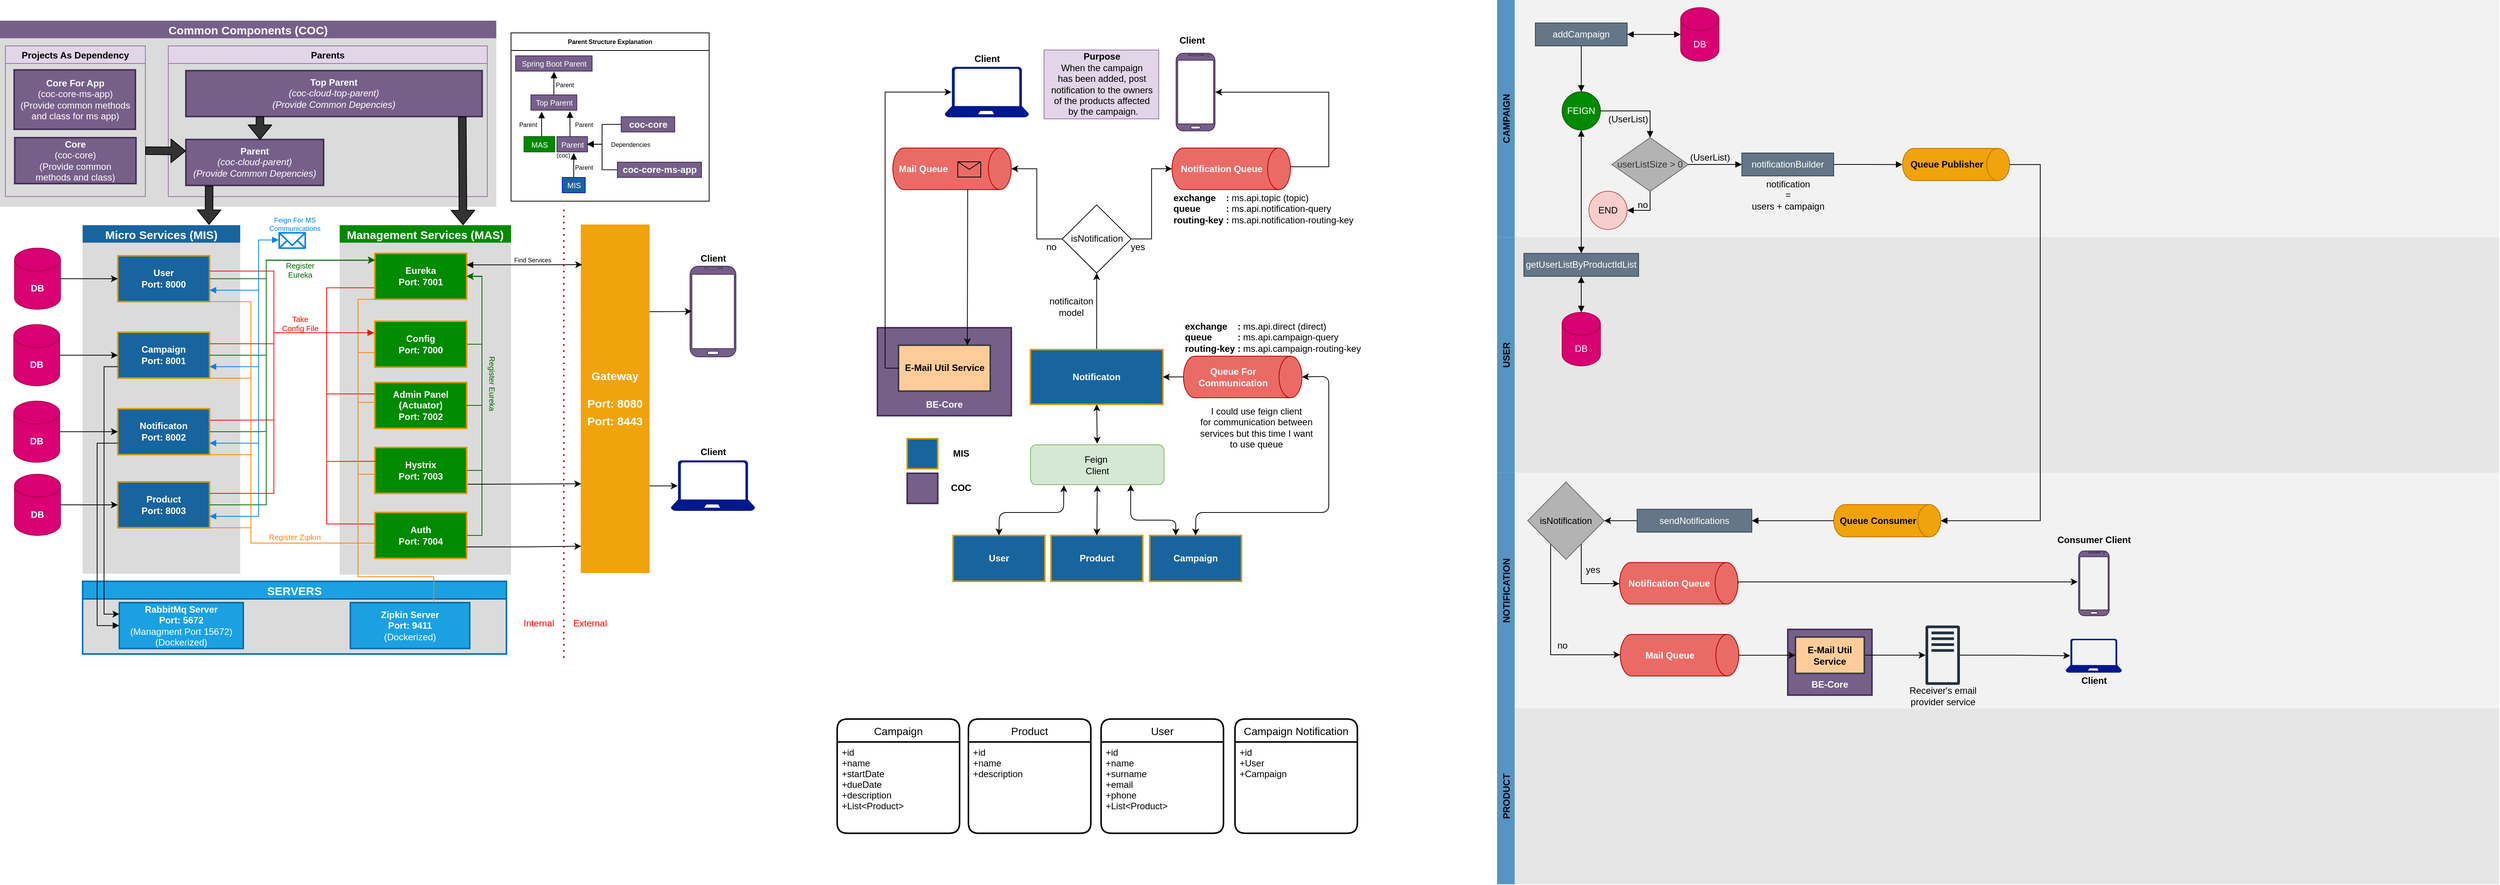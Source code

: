 <mxfile version="14.6.13" type="device"><diagram id="8C1LapIjXZNQGqteWPrl" name="Sayfa -1"><mxGraphModel dx="2205" dy="987" grid="1" gridSize="10" guides="1" tooltips="1" connect="1" arrows="1" fold="1" page="1" pageScale="1" pageWidth="827" pageHeight="1169" background="#ffffff" math="0" shadow="0"><root><mxCell id="0"/><mxCell id="1" parent="0"/><mxCell id="kwmhzB4x440TQCUdZXSC-51" value="CAMPAIGN" style="swimlane;horizontal=0;swimlaneFillColor=#F2F2F2;strokeColor=none;fillColor=#5594C4;" parent="1" vertex="1"><mxGeometry x="1990" width="1310" height="310" as="geometry"/></mxCell><mxCell id="kwmhzB4x440TQCUdZXSC-62" style="edgeStyle=orthogonalEdgeStyle;rounded=0;orthogonalLoop=1;jettySize=auto;html=1;entryX=0.5;entryY=0;entryDx=0;entryDy=0;endArrow=block;endFill=1;" parent="kwmhzB4x440TQCUdZXSC-51" source="kwmhzB4x440TQCUdZXSC-58" target="kwmhzB4x440TQCUdZXSC-61" edge="1"><mxGeometry relative="1" as="geometry"/></mxCell><mxCell id="kwmhzB4x440TQCUdZXSC-58" value="addCampaign" style="rounded=0;whiteSpace=wrap;html=1;fillColor=#647687;strokeColor=#314354;fontColor=#ffffff;" parent="kwmhzB4x440TQCUdZXSC-51" vertex="1"><mxGeometry x="50" y="30" width="120" height="30" as="geometry"/></mxCell><mxCell id="kwmhzB4x440TQCUdZXSC-59" value="DB" style="shape=cylinder3;whiteSpace=wrap;html=1;boundedLbl=1;backgroundOutline=1;size=15;fillColor=#d80073;strokeColor=#A50040;fontColor=#ffffff;" parent="kwmhzB4x440TQCUdZXSC-51" vertex="1"><mxGeometry x="240" y="10" width="50" height="70" as="geometry"/></mxCell><mxCell id="kwmhzB4x440TQCUdZXSC-60" style="edgeStyle=orthogonalEdgeStyle;rounded=0;orthogonalLoop=1;jettySize=auto;html=1;entryX=0;entryY=0.5;entryDx=0;entryDy=0;entryPerimeter=0;startArrow=block;startFill=1;endArrow=block;endFill=1;" parent="kwmhzB4x440TQCUdZXSC-51" source="kwmhzB4x440TQCUdZXSC-58" target="kwmhzB4x440TQCUdZXSC-59" edge="1"><mxGeometry relative="1" as="geometry"/></mxCell><mxCell id="kwmhzB4x440TQCUdZXSC-61" value="FEIGN" style="ellipse;whiteSpace=wrap;html=1;aspect=fixed;fillColor=#008a00;strokeColor=#005700;fontColor=#ffffff;" parent="kwmhzB4x440TQCUdZXSC-51" vertex="1"><mxGeometry x="85" y="120" width="50" height="50" as="geometry"/></mxCell><mxCell id="kwmhzB4x440TQCUdZXSC-69" value="(UserList)" style="text;html=1;align=center;verticalAlign=middle;resizable=0;points=[];autosize=1;strokeColor=none;" parent="kwmhzB4x440TQCUdZXSC-51" vertex="1"><mxGeometry x="136" y="146" width="70" height="20" as="geometry"/></mxCell><mxCell id="kwmhzB4x440TQCUdZXSC-74" style="edgeStyle=orthogonalEdgeStyle;rounded=0;orthogonalLoop=1;jettySize=auto;html=1;entryX=1;entryY=0.5;entryDx=0;entryDy=0;startArrow=none;startFill=0;endArrow=block;endFill=1;" parent="kwmhzB4x440TQCUdZXSC-51" source="kwmhzB4x440TQCUdZXSC-70" target="kwmhzB4x440TQCUdZXSC-72" edge="1"><mxGeometry relative="1" as="geometry"/></mxCell><mxCell id="kwmhzB4x440TQCUdZXSC-70" value="userListSize &amp;gt; 0" style="rhombus;whiteSpace=wrap;html=1;strokeColor=#666666;fontColor=#333333;fillColor=#B3B3B3;" parent="kwmhzB4x440TQCUdZXSC-51" vertex="1"><mxGeometry x="150" y="180" width="100" height="70" as="geometry"/></mxCell><mxCell id="kwmhzB4x440TQCUdZXSC-68" style="edgeStyle=orthogonalEdgeStyle;rounded=0;orthogonalLoop=1;jettySize=auto;html=1;startArrow=none;startFill=0;endArrow=block;endFill=1;entryX=0.5;entryY=0;entryDx=0;entryDy=0;" parent="kwmhzB4x440TQCUdZXSC-51" source="kwmhzB4x440TQCUdZXSC-61" target="kwmhzB4x440TQCUdZXSC-70" edge="1"><mxGeometry relative="1" as="geometry"><mxPoint x="280" y="145" as="targetPoint"/></mxGeometry></mxCell><mxCell id="kwmhzB4x440TQCUdZXSC-72" value="END" style="ellipse;whiteSpace=wrap;html=1;aspect=fixed;fillColor=#f8cecc;strokeColor=#b85450;" parent="kwmhzB4x440TQCUdZXSC-51" vertex="1"><mxGeometry x="120" y="250" width="50" height="50" as="geometry"/></mxCell><mxCell id="kwmhzB4x440TQCUdZXSC-76" value="no" style="text;html=1;align=center;verticalAlign=middle;resizable=0;points=[];autosize=1;strokeColor=none;" parent="kwmhzB4x440TQCUdZXSC-51" vertex="1"><mxGeometry x="175" y="258" width="30" height="20" as="geometry"/></mxCell><mxCell id="kwmhzB4x440TQCUdZXSC-77" value="(UserList)" style="text;html=1;align=center;verticalAlign=middle;resizable=0;points=[];autosize=1;strokeColor=none;" parent="kwmhzB4x440TQCUdZXSC-51" vertex="1"><mxGeometry x="243" y="196" width="70" height="20" as="geometry"/></mxCell><mxCell id="kwmhzB4x440TQCUdZXSC-83" style="edgeStyle=orthogonalEdgeStyle;rounded=0;orthogonalLoop=1;jettySize=auto;html=1;entryX=0.5;entryY=1;entryDx=0;entryDy=0;entryPerimeter=0;startArrow=none;startFill=0;endArrow=block;endFill=1;" parent="kwmhzB4x440TQCUdZXSC-51" source="kwmhzB4x440TQCUdZXSC-79" target="kwmhzB4x440TQCUdZXSC-82" edge="1"><mxGeometry relative="1" as="geometry"/></mxCell><mxCell id="kwmhzB4x440TQCUdZXSC-79" value="notificationBuilder" style="rounded=0;whiteSpace=wrap;html=1;fillColor=#647687;strokeColor=#314354;fontColor=#ffffff;" parent="kwmhzB4x440TQCUdZXSC-51" vertex="1"><mxGeometry x="320" y="200" width="120" height="30" as="geometry"/></mxCell><mxCell id="kwmhzB4x440TQCUdZXSC-80" value="notification&lt;br&gt;=&lt;br&gt;users + campaign" style="text;html=1;align=center;verticalAlign=middle;resizable=0;points=[];autosize=1;strokeColor=none;spacing=0;" parent="kwmhzB4x440TQCUdZXSC-51" vertex="1"><mxGeometry x="325" y="230" width="110" height="50" as="geometry"/></mxCell><mxCell id="kwmhzB4x440TQCUdZXSC-82" value="&lt;b&gt;Queue Publisher&lt;/b&gt;" style="shape=cylinder3;whiteSpace=wrap;html=1;boundedLbl=1;backgroundOutline=1;size=15;direction=south;strokeColor=#BD7000;fontColor=#000000;fillColor=#f0a30a;sketch=0;" parent="kwmhzB4x440TQCUdZXSC-51" vertex="1"><mxGeometry x="530" y="194" width="140" height="42.18" as="geometry"/></mxCell><mxCell id="kwmhzB4x440TQCUdZXSC-53" value="USER" style="swimlane;horizontal=0;swimlaneFillColor=#E6E6E6;strokeColor=none;fillColor=#5594C4;" parent="1" vertex="1"><mxGeometry x="1990" y="310.07" width="1310" height="308" as="geometry"/></mxCell><mxCell id="kwmhzB4x440TQCUdZXSC-66" style="edgeStyle=orthogonalEdgeStyle;rounded=0;orthogonalLoop=1;jettySize=auto;html=1;entryX=0.5;entryY=0;entryDx=0;entryDy=0;entryPerimeter=0;startArrow=block;startFill=1;endArrow=block;endFill=1;" parent="kwmhzB4x440TQCUdZXSC-53" source="kwmhzB4x440TQCUdZXSC-64" target="kwmhzB4x440TQCUdZXSC-65" edge="1"><mxGeometry relative="1" as="geometry"/></mxCell><mxCell id="kwmhzB4x440TQCUdZXSC-64" value="getUserListByProductIdList" style="rounded=0;whiteSpace=wrap;html=1;fillColor=#647687;strokeColor=#314354;fontColor=#ffffff;" parent="kwmhzB4x440TQCUdZXSC-53" vertex="1"><mxGeometry x="35" y="21.18" width="150" height="30" as="geometry"/></mxCell><mxCell id="kwmhzB4x440TQCUdZXSC-65" value="DB" style="shape=cylinder3;whiteSpace=wrap;html=1;boundedLbl=1;backgroundOutline=1;size=15;fillColor=#d80073;strokeColor=#A50040;fontColor=#ffffff;" parent="kwmhzB4x440TQCUdZXSC-53" vertex="1"><mxGeometry x="85" y="98.3" width="50" height="70" as="geometry"/></mxCell><mxCell id="kwmhzB4x440TQCUdZXSC-56" value="NOTIFICATION" style="swimlane;horizontal=0;swimlaneFillColor=#F2F2F2;strokeColor=none;fillColor=#5594C4;" parent="1" vertex="1"><mxGeometry x="1990" y="618.07" width="1310" height="308" as="geometry"/></mxCell><mxCell id="kwmhzB4x440TQCUdZXSC-85" value="&lt;b&gt;Queue Consumer&lt;/b&gt;" style="shape=cylinder3;whiteSpace=wrap;html=1;boundedLbl=1;backgroundOutline=1;size=15;direction=south;strokeColor=#BD7000;fontColor=#000000;fillColor=#f0a30a;sketch=0;" parent="kwmhzB4x440TQCUdZXSC-56" vertex="1"><mxGeometry x="440" y="41.54" width="140" height="42.26" as="geometry"/></mxCell><mxCell id="YsSQ7Cbv9qf3x1jYYpQ5-3" style="edgeStyle=orthogonalEdgeStyle;rounded=0;orthogonalLoop=1;jettySize=auto;html=1;" parent="kwmhzB4x440TQCUdZXSC-56" source="kwmhzB4x440TQCUdZXSC-87" target="YsSQ7Cbv9qf3x1jYYpQ5-2" edge="1"><mxGeometry relative="1" as="geometry"/></mxCell><mxCell id="kwmhzB4x440TQCUdZXSC-87" value="sendNotifications" style="rounded=0;whiteSpace=wrap;html=1;fillColor=#647687;strokeColor=#314354;fontColor=#ffffff;" parent="kwmhzB4x440TQCUdZXSC-56" vertex="1"><mxGeometry x="183" y="47.66" width="150" height="30" as="geometry"/></mxCell><mxCell id="kwmhzB4x440TQCUdZXSC-86" style="edgeStyle=orthogonalEdgeStyle;rounded=0;orthogonalLoop=1;jettySize=auto;html=1;startArrow=none;startFill=0;endArrow=block;endFill=1;entryX=1;entryY=0.5;entryDx=0;entryDy=0;" parent="kwmhzB4x440TQCUdZXSC-56" source="kwmhzB4x440TQCUdZXSC-85" target="kwmhzB4x440TQCUdZXSC-87" edge="1"><mxGeometry relative="1" as="geometry"><mxPoint x="280" y="111.525" as="targetPoint"/></mxGeometry></mxCell><mxCell id="YsSQ7Cbv9qf3x1jYYpQ5-7" style="edgeStyle=orthogonalEdgeStyle;rounded=0;orthogonalLoop=1;jettySize=auto;html=1;entryX=0.5;entryY=1;entryDx=0;entryDy=0;entryPerimeter=0;" parent="kwmhzB4x440TQCUdZXSC-56" source="YsSQ7Cbv9qf3x1jYYpQ5-2" target="YsSQ7Cbv9qf3x1jYYpQ5-4" edge="1"><mxGeometry relative="1" as="geometry"><Array as="points"><mxPoint x="110" y="145"/><mxPoint x="160" y="145"/></Array></mxGeometry></mxCell><mxCell id="YsSQ7Cbv9qf3x1jYYpQ5-8" style="edgeStyle=orthogonalEdgeStyle;rounded=0;orthogonalLoop=1;jettySize=auto;html=1;entryX=0.5;entryY=1;entryDx=0;entryDy=0;entryPerimeter=0;" parent="kwmhzB4x440TQCUdZXSC-56" source="YsSQ7Cbv9qf3x1jYYpQ5-2" target="YsSQ7Cbv9qf3x1jYYpQ5-6" edge="1"><mxGeometry relative="1" as="geometry"><Array as="points"><mxPoint x="70" y="238"/><mxPoint x="161" y="238"/></Array></mxGeometry></mxCell><mxCell id="YsSQ7Cbv9qf3x1jYYpQ5-2" value="&lt;span style=&quot;color: rgb(0 , 0 , 0)&quot;&gt;isNotification&lt;/span&gt;" style="rhombus;whiteSpace=wrap;html=1;strokeColor=#666666;fontColor=#333333;fillColor=#B3B3B3;" parent="kwmhzB4x440TQCUdZXSC-56" vertex="1"><mxGeometry x="40" y="12.1" width="100" height="101.13" as="geometry"/></mxCell><mxCell id="YsSQ7Cbv9qf3x1jYYpQ5-4" value="&lt;b&gt;Notification Queue&lt;/b&gt;" style="shape=cylinder3;whiteSpace=wrap;html=1;boundedLbl=1;backgroundOutline=1;size=15;direction=south;strokeColor=#B20000;fontColor=#ffffff;fillColor=#EA6B66;sketch=0;" parent="kwmhzB4x440TQCUdZXSC-56" vertex="1"><mxGeometry x="160" y="117.36" width="154.96" height="54.37" as="geometry"/></mxCell><mxCell id="YsSQ7Cbv9qf3x1jYYpQ5-6" value="&lt;b&gt;Mail Queue&lt;/b&gt;" style="shape=cylinder3;whiteSpace=wrap;html=1;boundedLbl=1;backgroundOutline=1;size=15;direction=south;strokeColor=#B20000;fontColor=#ffffff;fillColor=#EA6B66;sketch=0;" parent="kwmhzB4x440TQCUdZXSC-56" vertex="1"><mxGeometry x="161" y="211.31" width="154.96" height="54.37" as="geometry"/></mxCell><mxCell id="YsSQ7Cbv9qf3x1jYYpQ5-9" value="yes" style="text;html=1;align=center;verticalAlign=middle;resizable=0;points=[];autosize=1;strokeColor=none;" parent="kwmhzB4x440TQCUdZXSC-56" vertex="1"><mxGeometry x="110" y="117.36" width="30" height="20" as="geometry"/></mxCell><mxCell id="YsSQ7Cbv9qf3x1jYYpQ5-11" value="&lt;br&gt;&lt;br&gt;&lt;br&gt;&lt;br&gt;BE-Core" style="rounded=0;whiteSpace=wrap;html=1;strokeColor=#432D57;fontStyle=1;fillColor=#76608a;strokeWidth=2;sketch=0;fontColor=#ffffff;" parent="kwmhzB4x440TQCUdZXSC-56" vertex="1"><mxGeometry x="380" y="204.77" width="110.04" height="85.91" as="geometry"/></mxCell><mxCell id="slIUQGwkpsCEJykdiIFn-6" style="edgeStyle=orthogonalEdgeStyle;rounded=0;orthogonalLoop=1;jettySize=auto;html=1;" edge="1" parent="kwmhzB4x440TQCUdZXSC-56" source="YsSQ7Cbv9qf3x1jYYpQ5-12" target="slIUQGwkpsCEJykdiIFn-4"><mxGeometry relative="1" as="geometry"/></mxCell><mxCell id="YsSQ7Cbv9qf3x1jYYpQ5-12" value="E-Mail Util Service" style="rounded=0;whiteSpace=wrap;html=1;strokeColor=#36393d;fontStyle=1;fillColor=#ffcc99;strokeWidth=2;sketch=0;" parent="kwmhzB4x440TQCUdZXSC-56" vertex="1"><mxGeometry x="390.02" y="214.77" width="90.02" height="47.5" as="geometry"/></mxCell><mxCell id="YsSQ7Cbv9qf3x1jYYpQ5-13" style="edgeStyle=orthogonalEdgeStyle;rounded=0;orthogonalLoop=1;jettySize=auto;html=1;entryX=0;entryY=0.5;entryDx=0;entryDy=0;" parent="kwmhzB4x440TQCUdZXSC-56" source="YsSQ7Cbv9qf3x1jYYpQ5-6" target="YsSQ7Cbv9qf3x1jYYpQ5-12" edge="1"><mxGeometry relative="1" as="geometry"/></mxCell><mxCell id="YsSQ7Cbv9qf3x1jYYpQ5-15" value="" style="verticalLabelPosition=bottom;verticalAlign=top;html=1;shadow=0;dashed=0;strokeWidth=1;shape=mxgraph.android.phone2;strokeColor=#432D57;fillColor=#76608a;fontColor=#ffffff;sketch=0;" parent="kwmhzB4x440TQCUdZXSC-56" vertex="1"><mxGeometry x="760.15" y="102.21" width="40" height="84.67" as="geometry"/></mxCell><mxCell id="YsSQ7Cbv9qf3x1jYYpQ5-16" value="&lt;b&gt;Consumer Client&lt;/b&gt;" style="text;html=1;align=center;verticalAlign=middle;resizable=0;points=[];autosize=1;strokeColor=none;fontColor=#000000;" parent="kwmhzB4x440TQCUdZXSC-56" vertex="1"><mxGeometry x="725" y="77.66" width="110" height="20" as="geometry"/></mxCell><mxCell id="YsSQ7Cbv9qf3x1jYYpQ5-14" style="edgeStyle=orthogonalEdgeStyle;rounded=0;orthogonalLoop=1;jettySize=auto;html=1;entryX=-0.033;entryY=0.478;entryDx=0;entryDy=0;entryPerimeter=0;exitX=0.5;exitY=0;exitDx=0;exitDy=0;exitPerimeter=0;" parent="kwmhzB4x440TQCUdZXSC-56" source="YsSQ7Cbv9qf3x1jYYpQ5-4" target="YsSQ7Cbv9qf3x1jYYpQ5-15" edge="1"><mxGeometry relative="1" as="geometry"><mxPoint x="700" y="141.93" as="targetPoint"/><Array as="points"><mxPoint x="315" y="142"/></Array><mxPoint x="310" y="160.93" as="sourcePoint"/></mxGeometry></mxCell><mxCell id="slIUQGwkpsCEJykdiIFn-1" value="" style="aspect=fixed;pointerEvents=1;shadow=0;dashed=0;html=1;strokeColor=none;labelPosition=center;verticalLabelPosition=bottom;verticalAlign=top;align=center;fillColor=#00188D;shape=mxgraph.azure.laptop;fontColor=#000000;" vertex="1" parent="kwmhzB4x440TQCUdZXSC-56"><mxGeometry x="743.21" y="217.11" width="73.57" height="44.14" as="geometry"/></mxCell><mxCell id="slIUQGwkpsCEJykdiIFn-2" value="&lt;b&gt;Client&lt;/b&gt;" style="text;html=1;align=center;verticalAlign=middle;resizable=0;points=[];autosize=1;strokeColor=none;fontColor=#000000;" vertex="1" parent="kwmhzB4x440TQCUdZXSC-56"><mxGeometry x="755" y="261.93" width="50" height="20" as="geometry"/></mxCell><mxCell id="slIUQGwkpsCEJykdiIFn-8" style="edgeStyle=orthogonalEdgeStyle;rounded=0;orthogonalLoop=1;jettySize=auto;html=1;entryX=0.08;entryY=0.5;entryDx=0;entryDy=0;entryPerimeter=0;" edge="1" parent="kwmhzB4x440TQCUdZXSC-56" source="slIUQGwkpsCEJykdiIFn-4" target="slIUQGwkpsCEJykdiIFn-1"><mxGeometry relative="1" as="geometry"/></mxCell><mxCell id="slIUQGwkpsCEJykdiIFn-4" value="" style="outlineConnect=0;fontColor=#232F3E;gradientColor=none;fillColor=#232F3E;strokeColor=none;dashed=0;verticalLabelPosition=bottom;verticalAlign=top;align=center;html=1;fontSize=12;fontStyle=0;aspect=fixed;pointerEvents=1;shape=mxgraph.aws4.traditional_server;" vertex="1" parent="kwmhzB4x440TQCUdZXSC-56"><mxGeometry x="560.0" y="199.5" width="45" height="78" as="geometry"/></mxCell><mxCell id="slIUQGwkpsCEJykdiIFn-7" value="Receiver's email provider service" style="text;html=1;strokeColor=none;fillColor=none;align=center;verticalAlign=middle;whiteSpace=wrap;rounded=0;" vertex="1" parent="kwmhzB4x440TQCUdZXSC-56"><mxGeometry x="527.5" y="281.93" width="110" height="20" as="geometry"/></mxCell><mxCell id="YsSQ7Cbv9qf3x1jYYpQ5-10" value="no" style="text;html=1;align=center;verticalAlign=middle;resizable=0;points=[];autosize=1;strokeColor=none;" parent="kwmhzB4x440TQCUdZXSC-56" vertex="1"><mxGeometry x="70" y="216.31" width="30" height="20" as="geometry"/></mxCell><mxCell id="kwmhzB4x440TQCUdZXSC-57" value="PRODUCT" style="swimlane;horizontal=0;swimlaneFillColor=#E6E6E6;strokeColor=none;fillColor=#5594C4;" parent="1" vertex="1"><mxGeometry x="1990" y="926" width="1310" height="230" as="geometry"/></mxCell><mxCell id="bPUj42pTMg_jrxMkqp0V-1" value="" style="verticalLabelPosition=bottom;verticalAlign=top;html=1;shadow=0;dashed=0;strokeWidth=1;shape=mxgraph.android.phone2;strokeColor=#432D57;fillColor=#76608a;fontColor=#ffffff;sketch=0;" parent="1" vertex="1"><mxGeometry x="935.0" y="348" width="60" height="118.44" as="geometry"/></mxCell><mxCell id="bPUj42pTMg_jrxMkqp0V-2" value="&lt;b&gt;DB&lt;/b&gt;" style="shape=cylinder3;whiteSpace=wrap;html=1;boundedLbl=1;backgroundOutline=1;size=15;fillColor=#d80073;strokeColor=#A50040;fontColor=#ffffff;sketch=0;" parent="1" vertex="1"><mxGeometry x="51" y="524.37" width="60" height="80" as="geometry"/></mxCell><mxCell id="bPUj42pTMg_jrxMkqp0V-3" value="&lt;b&gt;DB&lt;/b&gt;" style="shape=cylinder3;whiteSpace=wrap;html=1;boundedLbl=1;backgroundOutline=1;size=15;fillColor=#d80073;strokeColor=#A50040;fontColor=#ffffff;sketch=0;" parent="1" vertex="1"><mxGeometry x="51" y="424.37" width="60" height="80" as="geometry"/></mxCell><mxCell id="bPUj42pTMg_jrxMkqp0V-4" value="&lt;b&gt;DB&lt;/b&gt;" style="shape=cylinder3;whiteSpace=wrap;html=1;boundedLbl=1;backgroundOutline=1;size=15;fillColor=#d80073;strokeColor=#A50040;fontColor=#ffffff;sketch=0;" parent="1" vertex="1"><mxGeometry x="52" y="324.37" width="60" height="80" as="geometry"/></mxCell><mxCell id="bPUj42pTMg_jrxMkqp0V-6" value="Micro Services (MIS)" style="swimlane;fontColor=#ffffff;fontSize=15;fillColor=#18649E;strokeWidth=2;swimlaneFillColor=#DBDBDB;swimlaneLine=0;strokeColor=none;sketch=0;" parent="1" vertex="1"><mxGeometry x="141" y="294.37" width="206" height="455.63" as="geometry"/></mxCell><mxCell id="wIg_IVEF8q1Y-7o5Ld-j-3" value="User&lt;br&gt;Port: 8000" style="rounded=0;whiteSpace=wrap;html=1;strokeColor=#d79b00;fontStyle=1;fillColor=#18649E;fontColor=#FFFFFF;strokeWidth=2;sketch=0;" parent="bPUj42pTMg_jrxMkqp0V-6" vertex="1"><mxGeometry x="46" y="40" width="120" height="60" as="geometry"/></mxCell><mxCell id="wIg_IVEF8q1Y-7o5Ld-j-2" value="Campaign&lt;br&gt;Port: 8001" style="rounded=0;whiteSpace=wrap;html=1;strokeColor=#d79b00;fontStyle=1;fillColor=#18649E;fontColor=#FFFFFF;strokeWidth=2;sketch=0;" parent="bPUj42pTMg_jrxMkqp0V-6" vertex="1"><mxGeometry x="46" y="140" width="120" height="60" as="geometry"/></mxCell><mxCell id="wIg_IVEF8q1Y-7o5Ld-j-4" value="Notificaton&lt;br&gt;Port: 8002" style="rounded=0;whiteSpace=wrap;html=1;strokeColor=#d79b00;fontStyle=1;fillColor=#18649E;fontColor=#FFFFFF;strokeWidth=2;sketch=0;" parent="bPUj42pTMg_jrxMkqp0V-6" vertex="1"><mxGeometry x="46" y="240" width="120" height="60" as="geometry"/></mxCell><mxCell id="NELEdyigX9YDrZpQhohc-3" value="&lt;b&gt;DB&lt;/b&gt;" style="shape=cylinder3;whiteSpace=wrap;html=1;boundedLbl=1;backgroundOutline=1;size=15;fillColor=#d80073;strokeColor=#A50040;fontColor=#ffffff;sketch=0;" parent="bPUj42pTMg_jrxMkqp0V-6" vertex="1"><mxGeometry x="-89" y="325.63" width="60" height="80" as="geometry"/></mxCell><mxCell id="NELEdyigX9YDrZpQhohc-4" value="Product&lt;br&gt;Port: 8003" style="rounded=0;whiteSpace=wrap;html=1;strokeColor=#d79b00;fontStyle=1;fillColor=#18649E;fontColor=#FFFFFF;strokeWidth=2;sketch=0;" parent="bPUj42pTMg_jrxMkqp0V-6" vertex="1"><mxGeometry x="46" y="335.63" width="120" height="60" as="geometry"/></mxCell><mxCell id="NELEdyigX9YDrZpQhohc-5" style="edgeStyle=none;rounded=0;orthogonalLoop=1;jettySize=auto;html=1;entryX=0;entryY=0.5;entryDx=0;entryDy=0;sketch=0;" parent="bPUj42pTMg_jrxMkqp0V-6" source="NELEdyigX9YDrZpQhohc-3" target="NELEdyigX9YDrZpQhohc-4" edge="1"><mxGeometry relative="1" as="geometry"/></mxCell><mxCell id="bPUj42pTMg_jrxMkqp0V-18" style="edgeStyle=orthogonalEdgeStyle;rounded=0;orthogonalLoop=1;jettySize=auto;html=1;fillColor=#f8cecc;exitX=1;exitY=0.75;exitDx=0;exitDy=0;sketch=0;startArrow=block;startFill=1;strokeColor=#0080F0;endArrow=none;endFill=0;" parent="1" source="wIg_IVEF8q1Y-7o5Ld-j-3" edge="1"><mxGeometry relative="1" as="geometry"><mxPoint x="371" y="390" as="targetPoint"/><Array as="points"><mxPoint x="371" y="379"/><mxPoint x="397" y="379"/></Array></mxGeometry></mxCell><mxCell id="bPUj42pTMg_jrxMkqp0V-19" style="edgeStyle=orthogonalEdgeStyle;rounded=0;orthogonalLoop=1;jettySize=auto;html=1;fillColor=#f8cecc;exitX=1;exitY=0.75;exitDx=0;exitDy=0;sketch=0;startArrow=block;startFill=1;strokeColor=#0080F0;endArrow=none;endFill=0;" parent="1" source="wIg_IVEF8q1Y-7o5Ld-j-2" edge="1"><mxGeometry relative="1" as="geometry"><mxPoint x="371" y="380" as="targetPoint"/><Array as="points"><mxPoint x="371" y="479"/><mxPoint x="371" y="380"/></Array></mxGeometry></mxCell><mxCell id="bPUj42pTMg_jrxMkqp0V-20" style="edgeStyle=orthogonalEdgeStyle;rounded=0;orthogonalLoop=1;jettySize=auto;html=1;fillColor=#f8cecc;exitX=1;exitY=0.75;exitDx=0;exitDy=0;sketch=0;startArrow=block;startFill=1;strokeColor=#0080F0;endArrow=none;endFill=0;" parent="1" source="wIg_IVEF8q1Y-7o5Ld-j-4" edge="1"><mxGeometry relative="1" as="geometry"><mxPoint x="371" y="380" as="targetPoint"/><Array as="points"><mxPoint x="371" y="579"/></Array></mxGeometry></mxCell><mxCell id="bPUj42pTMg_jrxMkqp0V-22" value="Management Services (MAS)" style="swimlane;fillColor=#008a00;fontColor=#ffffff;startSize=23;fontSize=15;strokeWidth=2;swimlaneFillColor=#DBDBDB;swimlaneLine=0;strokeColor=none;sketch=0;" parent="1" vertex="1"><mxGeometry x="477" y="294.37" width="224" height="456.88" as="geometry"/></mxCell><mxCell id="YVLzMdvH2NHfBZ21r_TZ-8" style="edgeStyle=orthogonalEdgeStyle;rounded=0;orthogonalLoop=1;jettySize=auto;html=1;exitX=0;exitY=0.75;exitDx=0;exitDy=0;fillColor=#0050ef;sketch=0;strokeColor=#FF0000;endArrow=none;endFill=0;" parent="bPUj42pTMg_jrxMkqp0V-22" source="bPUj42pTMg_jrxMkqp0V-23" edge="1"><mxGeometry relative="1" as="geometry"><Array as="points"><mxPoint x="-17" y="82"/></Array><mxPoint x="-17" y="140.63" as="targetPoint"/></mxGeometry></mxCell><mxCell id="bPUj42pTMg_jrxMkqp0V-23" value="Eureka&lt;br&gt;Port: 7001" style="rounded=0;whiteSpace=wrap;html=1;fillColor=#008a00;fontStyle=1;fontColor=#ffffff;strokeColor=#D79B00;strokeWidth=2;sketch=0;" parent="bPUj42pTMg_jrxMkqp0V-22" vertex="1"><mxGeometry x="46" y="36.88" width="120" height="60" as="geometry"/></mxCell><mxCell id="v7dw0zzTLiX0EAAAIGxl-7" style="edgeStyle=orthogonalEdgeStyle;rounded=0;orthogonalLoop=1;jettySize=auto;html=1;exitX=0;exitY=0.5;exitDx=0;exitDy=0;strokeColor=none;sketch=0;" parent="bPUj42pTMg_jrxMkqp0V-22" source="bPUj42pTMg_jrxMkqp0V-24" edge="1"><mxGeometry relative="1" as="geometry"><mxPoint x="46" y="69.88" as="targetPoint"/><Array as="points"><mxPoint x="10" y="157"/><mxPoint x="10" y="70"/></Array></mxGeometry></mxCell><mxCell id="cu7Vu8xSE_JjmaSBMb9j-1" style="edgeStyle=orthogonalEdgeStyle;rounded=0;orthogonalLoop=1;jettySize=auto;html=1;entryX=1;entryY=0.5;entryDx=0;entryDy=0;exitX=1;exitY=0.5;exitDx=0;exitDy=0;fillColor=#fa6800;strokeColor=#006600;" parent="bPUj42pTMg_jrxMkqp0V-22" source="bPUj42pTMg_jrxMkqp0V-24" target="bPUj42pTMg_jrxMkqp0V-23" edge="1"><mxGeometry relative="1" as="geometry"/></mxCell><mxCell id="bPUj42pTMg_jrxMkqp0V-24" value="Config&lt;br&gt;Port: 7000" style="rounded=0;whiteSpace=wrap;html=1;fillColor=#008a00;fontStyle=1;fontColor=#ffffff;strokeWidth=2;strokeColor=#D79B00;sketch=0;" parent="bPUj42pTMg_jrxMkqp0V-22" vertex="1"><mxGeometry x="46" y="125.63" width="120" height="60" as="geometry"/></mxCell><mxCell id="cu7Vu8xSE_JjmaSBMb9j-6" style="edgeStyle=orthogonalEdgeStyle;rounded=0;orthogonalLoop=1;jettySize=auto;html=1;exitX=1;exitY=0.5;exitDx=0;exitDy=0;entryX=1;entryY=0.5;entryDx=0;entryDy=0;fillColor=#fa6800;strokeColor=#006600;" parent="bPUj42pTMg_jrxMkqp0V-22" source="bPUj42pTMg_jrxMkqp0V-25" target="bPUj42pTMg_jrxMkqp0V-23" edge="1"><mxGeometry relative="1" as="geometry"/></mxCell><mxCell id="bPUj42pTMg_jrxMkqp0V-25" value="Auth&lt;br&gt;Port: 7004" style="rounded=0;whiteSpace=wrap;html=1;fillColor=#008a00;fontStyle=1;fontColor=#ffffff;strokeWidth=2;strokeColor=#D79B00;sketch=0;" parent="bPUj42pTMg_jrxMkqp0V-22" vertex="1"><mxGeometry x="46" y="375.63" width="120" height="60" as="geometry"/></mxCell><mxCell id="cu7Vu8xSE_JjmaSBMb9j-3" style="edgeStyle=orthogonalEdgeStyle;rounded=0;orthogonalLoop=1;jettySize=auto;html=1;entryX=1;entryY=0.5;entryDx=0;entryDy=0;exitX=1;exitY=0.5;exitDx=0;exitDy=0;fillColor=#fa6800;strokeColor=#006600;" parent="bPUj42pTMg_jrxMkqp0V-22" source="bPUj42pTMg_jrxMkqp0V-41" target="bPUj42pTMg_jrxMkqp0V-23" edge="1"><mxGeometry relative="1" as="geometry"/></mxCell><mxCell id="bPUj42pTMg_jrxMkqp0V-41" value="Hystrix&lt;br&gt;Port: 7003" style="rounded=0;whiteSpace=wrap;html=1;fillColor=#008a00;fontStyle=1;fontColor=#ffffff;strokeWidth=2;strokeColor=#D79B00;sketch=0;" parent="bPUj42pTMg_jrxMkqp0V-22" vertex="1"><mxGeometry x="46" y="290.63" width="120" height="60" as="geometry"/></mxCell><mxCell id="YVLzMdvH2NHfBZ21r_TZ-2" value="Admin Panel&lt;br&gt;(Actuator)&lt;br&gt;Port: 7002" style="rounded=0;whiteSpace=wrap;html=1;fillColor=#008a00;fontStyle=1;fontColor=#ffffff;strokeWidth=2;strokeColor=#D79B00;sketch=0;" parent="bPUj42pTMg_jrxMkqp0V-22" vertex="1"><mxGeometry x="46" y="205.63" width="120" height="60" as="geometry"/></mxCell><mxCell id="cu7Vu8xSE_JjmaSBMb9j-2" style="edgeStyle=orthogonalEdgeStyle;rounded=0;orthogonalLoop=1;jettySize=auto;html=1;entryX=1;entryY=0.5;entryDx=0;entryDy=0;exitX=1;exitY=0.5;exitDx=0;exitDy=0;fillColor=#fa6800;strokeColor=#006600;" parent="bPUj42pTMg_jrxMkqp0V-22" source="YVLzMdvH2NHfBZ21r_TZ-2" target="bPUj42pTMg_jrxMkqp0V-23" edge="1"><mxGeometry relative="1" as="geometry"><mxPoint x="164" y="65.63" as="targetPoint"/></mxGeometry></mxCell><mxCell id="cu7Vu8xSE_JjmaSBMb9j-23" value="&lt;span style=&quot;font-size: 10px&quot;&gt;Register Eureka&lt;br&gt;&lt;/span&gt;" style="text;html=1;align=center;verticalAlign=middle;resizable=0;points=[];autosize=1;rotation=90;fontColor=#006600;" parent="bPUj42pTMg_jrxMkqp0V-22" vertex="1"><mxGeometry x="154" y="196.88" width="90" height="20" as="geometry"/></mxCell><mxCell id="5ePViZOuVOrHvTpyX5oz-15" style="edgeStyle=orthogonalEdgeStyle;rounded=0;orthogonalLoop=1;jettySize=auto;html=1;exitX=0;exitY=0.25;exitDx=0;exitDy=0;fillColor=#0050ef;sketch=0;strokeColor=#FF0000;endArrow=none;endFill=0;" parent="bPUj42pTMg_jrxMkqp0V-22" source="YVLzMdvH2NHfBZ21r_TZ-2" edge="1"><mxGeometry relative="1" as="geometry"><Array as="points"><mxPoint x="-17" y="221"/></Array><mxPoint x="56" y="91.88" as="sourcePoint"/><mxPoint x="-17" y="140.63" as="targetPoint"/></mxGeometry></mxCell><mxCell id="5ePViZOuVOrHvTpyX5oz-16" style="edgeStyle=orthogonalEdgeStyle;rounded=0;orthogonalLoop=1;jettySize=auto;html=1;fillColor=#0050ef;sketch=0;strokeColor=#FF0000;exitX=0.007;exitY=0.303;exitDx=0;exitDy=0;exitPerimeter=0;endArrow=none;endFill=0;" parent="bPUj42pTMg_jrxMkqp0V-22" source="bPUj42pTMg_jrxMkqp0V-41" edge="1"><mxGeometry relative="1" as="geometry"><Array as="points"><mxPoint x="-17" y="309"/><mxPoint x="-17" y="141"/></Array><mxPoint x="46" y="315.63" as="sourcePoint"/><mxPoint x="-17" y="140.63" as="targetPoint"/></mxGeometry></mxCell><mxCell id="5ePViZOuVOrHvTpyX5oz-17" style="edgeStyle=orthogonalEdgeStyle;rounded=0;orthogonalLoop=1;jettySize=auto;html=1;fillColor=#0050ef;sketch=0;strokeColor=#FF0000;exitX=0;exitY=0.25;exitDx=0;exitDy=0;endArrow=none;endFill=0;" parent="bPUj42pTMg_jrxMkqp0V-22" source="bPUj42pTMg_jrxMkqp0V-25" edge="1"><mxGeometry relative="1" as="geometry"><Array as="points"><mxPoint x="-17" y="391"/></Array><mxPoint x="56" y="325.63" as="sourcePoint"/><mxPoint x="-17" y="140.63" as="targetPoint"/></mxGeometry></mxCell><mxCell id="zV8KpYEMnquaf80Nk50j-1" style="edgeStyle=orthogonalEdgeStyle;rounded=0;orthogonalLoop=1;jettySize=auto;html=1;entryX=0.036;entryY=0.498;entryDx=0;entryDy=0;entryPerimeter=0;sketch=0;exitX=1;exitY=0.25;exitDx=0;exitDy=0;" parent="1" source="bPUj42pTMg_jrxMkqp0V-28" target="bPUj42pTMg_jrxMkqp0V-1" edge="1"><mxGeometry relative="1" as="geometry"><mxPoint x="1013.17" y="479.73" as="sourcePoint"/></mxGeometry></mxCell><mxCell id="dfCR4_I4FSekQura_sEI-3" style="edgeStyle=orthogonalEdgeStyle;rounded=0;sketch=0;orthogonalLoop=1;jettySize=auto;html=1;entryX=0.08;entryY=0.5;entryDx=0;entryDy=0;entryPerimeter=0;fontColor=#000000;exitX=1;exitY=0.75;exitDx=0;exitDy=0;" parent="1" source="bPUj42pTMg_jrxMkqp0V-28" target="dfCR4_I4FSekQura_sEI-2" edge="1"><mxGeometry relative="1" as="geometry"><mxPoint x="1013.17" y="659.19" as="sourcePoint"/></mxGeometry></mxCell><mxCell id="bPUj42pTMg_jrxMkqp0V-28" value="&lt;font style=&quot;font-size: 15px&quot;&gt;&lt;font color=&quot;#ffffff&quot; style=&quot;font-size: 15px&quot;&gt;&lt;span style=&quot;font-weight: 700&quot;&gt;Gateway&lt;br&gt;&lt;br&gt;&lt;/span&gt;&lt;/font&gt;&lt;span style=&quot;color: rgb(255 , 255 , 255)&quot;&gt;&lt;b&gt;Port: 8080&lt;/b&gt;&lt;br&gt;&lt;/span&gt;&lt;span style=&quot;color: rgb(255 , 255 , 255) ; font-weight: 700&quot;&gt;Port: 8443&lt;/span&gt;&lt;b style=&quot;font-size: 20px&quot;&gt;&lt;br&gt;&lt;/b&gt;&lt;/font&gt;" style="rounded=0;whiteSpace=wrap;html=1;fillColor=#f0a30a;fontColor=#000000;strokeColor=none;sketch=0;" parent="1" vertex="1"><mxGeometry x="792.17" y="293.54" width="90" height="455.63" as="geometry"/></mxCell><mxCell id="bPUj42pTMg_jrxMkqp0V-38" style="edgeStyle=orthogonalEdgeStyle;rounded=0;orthogonalLoop=1;jettySize=auto;html=1;fontSize=15;exitX=1;exitY=0.5;exitDx=0;exitDy=0;strokeColor=#006600;entryX=0.001;entryY=0.139;entryDx=0;entryDy=0;entryPerimeter=0;sketch=0;" parent="1" source="wIg_IVEF8q1Y-7o5Ld-j-3" target="bPUj42pTMg_jrxMkqp0V-23" edge="1"><mxGeometry relative="1" as="geometry"><mxPoint x="523" y="340" as="targetPoint"/><mxPoint x="331" y="393.12" as="sourcePoint"/><Array as="points"><mxPoint x="381" y="364"/><mxPoint x="381" y="340"/><mxPoint x="523" y="340"/></Array></mxGeometry></mxCell><mxCell id="bPUj42pTMg_jrxMkqp0V-39" style="edgeStyle=orthogonalEdgeStyle;rounded=0;orthogonalLoop=1;jettySize=auto;html=1;fontSize=15;exitX=1;exitY=0.5;exitDx=0;exitDy=0;strokeColor=#006600;entryX=0;entryY=0.149;entryDx=0;entryDy=0;entryPerimeter=0;sketch=0;" parent="1" source="wIg_IVEF8q1Y-7o5Ld-j-2" target="bPUj42pTMg_jrxMkqp0V-23" edge="1"><mxGeometry relative="1" as="geometry"><mxPoint x="522" y="340" as="targetPoint"/><Array as="points"><mxPoint x="381" y="464"/><mxPoint x="381" y="340"/></Array></mxGeometry></mxCell><mxCell id="bPUj42pTMg_jrxMkqp0V-40" style="edgeStyle=orthogonalEdgeStyle;rounded=0;orthogonalLoop=1;jettySize=auto;html=1;fontSize=15;exitX=1;exitY=0.5;exitDx=0;exitDy=0;strokeColor=#006600;entryX=0;entryY=0.147;entryDx=0;entryDy=0;entryPerimeter=0;sketch=0;" parent="1" source="wIg_IVEF8q1Y-7o5Ld-j-4" target="bPUj42pTMg_jrxMkqp0V-23" edge="1"><mxGeometry relative="1" as="geometry"><mxPoint x="521" y="340" as="targetPoint"/><Array as="points"><mxPoint x="371" y="564"/><mxPoint x="381" y="564"/><mxPoint x="381" y="340"/></Array></mxGeometry></mxCell><mxCell id="bPUj42pTMg_jrxMkqp0V-44" style="edgeStyle=orthogonalEdgeStyle;rounded=0;orthogonalLoop=1;jettySize=auto;html=1;fontSize=15;exitX=1;exitY=0.25;exitDx=0;exitDy=0;sketch=0;strokeColor=#FF0000;endArrow=none;endFill=0;" parent="1" edge="1"><mxGeometry relative="1" as="geometry"><mxPoint x="460" y="435" as="targetPoint"/><Array as="points"><mxPoint x="391" y="354"/><mxPoint x="391" y="435"/></Array><mxPoint x="307" y="354.37" as="sourcePoint"/></mxGeometry></mxCell><mxCell id="bPUj42pTMg_jrxMkqp0V-45" style="edgeStyle=orthogonalEdgeStyle;rounded=0;orthogonalLoop=1;jettySize=auto;html=1;fontSize=15;exitX=1;exitY=0.25;exitDx=0;exitDy=0;sketch=0;strokeColor=#FF0000;endArrow=none;endFill=0;" parent="1" source="wIg_IVEF8q1Y-7o5Ld-j-2" edge="1"><mxGeometry relative="1" as="geometry"><mxPoint x="460" y="435" as="targetPoint"/><mxPoint x="271" y="573.12" as="sourcePoint"/><Array as="points"><mxPoint x="391" y="449"/><mxPoint x="391" y="435"/></Array></mxGeometry></mxCell><mxCell id="bPUj42pTMg_jrxMkqp0V-46" style="edgeStyle=orthogonalEdgeStyle;rounded=0;orthogonalLoop=1;jettySize=auto;html=1;fontSize=15;exitX=1;exitY=0.25;exitDx=0;exitDy=0;sketch=0;strokeColor=#FF0000;endArrow=none;endFill=0;" parent="1" source="wIg_IVEF8q1Y-7o5Ld-j-4" edge="1"><mxGeometry relative="1" as="geometry"><mxPoint x="331" y="593.12" as="sourcePoint"/><Array as="points"><mxPoint x="341" y="549"/><mxPoint x="391" y="549"/><mxPoint x="391" y="416"/></Array><mxPoint x="460" y="435" as="targetPoint"/></mxGeometry></mxCell><mxCell id="v7dw0zzTLiX0EAAAIGxl-5" style="edgeStyle=orthogonalEdgeStyle;rounded=0;orthogonalLoop=1;jettySize=auto;html=1;exitX=1;exitY=0.75;exitDx=0;exitDy=0;sketch=0;entryX=0.007;entryY=0.923;entryDx=0;entryDy=0;entryPerimeter=0;" parent="1" source="bPUj42pTMg_jrxMkqp0V-25" target="bPUj42pTMg_jrxMkqp0V-28" edge="1"><mxGeometry relative="1" as="geometry"><mxPoint x="710" y="740" as="targetPoint"/><Array as="points"/></mxGeometry></mxCell><mxCell id="YVLzMdvH2NHfBZ21r_TZ-14" value="Register &lt;br&gt;Eureka" style="text;html=1;align=center;verticalAlign=middle;resizable=0;points=[];autosize=1;strokeColor=none;fontStyle=0;fontColor=#006600;fontSize=10;sketch=0;" parent="1" vertex="1"><mxGeometry x="400" y="338" width="50" height="30" as="geometry"/></mxCell><mxCell id="YVLzMdvH2NHfBZ21r_TZ-15" value="&lt;font color=&quot;#ff0000&quot;&gt;Take &lt;br&gt;Config File&lt;/font&gt;" style="text;html=1;align=center;verticalAlign=middle;resizable=0;points=[];autosize=1;strokeColor=none;fontSize=10;fontColor=#0000CC;sketch=0;" parent="1" vertex="1"><mxGeometry x="395" y="408.37" width="60" height="30" as="geometry"/></mxCell><mxCell id="W8ah4GXK4lvGeFnRHAQ1-1" value="Common Components (COC)" style="swimlane;fontColor=#ffffff;fontSize=15;fillColor=#76608a;strokeWidth=2;swimlaneFillColor=#DBDBDB;sketch=0;strokeColor=none;" parent="1" vertex="1"><mxGeometry x="33" y="27" width="648.75" height="243.29" as="geometry"/></mxCell><mxCell id="riOnTQCbwTfYKKvHIbZh-3" value="Parents" style="swimlane;fillColor=#e1d5e7;strokeColor=#9673a6;" parent="W8ah4GXK4lvGeFnRHAQ1-1" vertex="1"><mxGeometry x="220" y="33" width="417" height="197" as="geometry"/></mxCell><mxCell id="1ajk7Pjsaa-lVBRtWSrk-1" value="Top Parent&lt;br&gt;&lt;span style=&quot;font-weight: normal&quot;&gt;&lt;i&gt;(coc-cloud-top-parent)&lt;/i&gt;&lt;/span&gt;&lt;br&gt;&lt;i style=&quot;font-weight: normal&quot;&gt;(Provide Common Depencies)&lt;/i&gt;" style="rounded=0;whiteSpace=wrap;html=1;strokeColor=#432D57;fontStyle=1;fillColor=#76608a;fontColor=#ffffff;strokeWidth=2;sketch=0;" parent="riOnTQCbwTfYKKvHIbZh-3" vertex="1"><mxGeometry x="23.0" y="32.35" width="387.25" height="60" as="geometry"/></mxCell><mxCell id="5ePViZOuVOrHvTpyX5oz-32" value="Parent &lt;br&gt;&lt;span style=&quot;font-weight: normal&quot;&gt;&lt;i&gt;(coc-cloud-parent)&lt;/i&gt;&lt;/span&gt;&lt;br&gt;&lt;i style=&quot;font-weight: normal&quot;&gt;(Provide Common Depencies)&lt;/i&gt;" style="rounded=0;whiteSpace=wrap;html=1;strokeColor=#432D57;fontStyle=1;fillColor=#76608a;fontColor=#ffffff;strokeWidth=2;sketch=0;" parent="riOnTQCbwTfYKKvHIbZh-3" vertex="1"><mxGeometry x="23.0" y="122.35" width="180" height="60" as="geometry"/></mxCell><mxCell id="f1hqq-pITeuQlLSgC0h6-1" value="" style="shape=flexArrow;endArrow=classic;html=1;shadow=0;fontSize=8;fillColor=#333333;exitX=0.25;exitY=1;exitDx=0;exitDy=0;entryX=0.538;entryY=0.007;entryDx=0;entryDy=0;entryPerimeter=0;" parent="riOnTQCbwTfYKKvHIbZh-3" source="1ajk7Pjsaa-lVBRtWSrk-1" target="5ePViZOuVOrHvTpyX5oz-32" edge="1"><mxGeometry width="50" height="50" relative="1" as="geometry"><mxPoint x="152.75" y="83.35" as="sourcePoint"/><mxPoint x="162.75" y="104.35" as="targetPoint"/></mxGeometry></mxCell><mxCell id="riOnTQCbwTfYKKvHIbZh-4" value="Projects As Dependency" style="swimlane;fillColor=#e1d5e7;strokeColor=#9673a6;" parent="W8ah4GXK4lvGeFnRHAQ1-1" vertex="1"><mxGeometry x="7" y="33" width="183" height="197" as="geometry"/></mxCell><mxCell id="riOnTQCbwTfYKKvHIbZh-8" value="Core For App&lt;br&gt;&lt;span style=&quot;font-weight: normal&quot;&gt;(coc-core-ms-app)&lt;/span&gt;&lt;br&gt;&lt;span style=&quot;font-weight: normal&quot;&gt;(Provide common&amp;nbsp;&lt;/span&gt;&lt;span style=&quot;font-weight: normal&quot;&gt;methods and class for ms app)&lt;/span&gt;" style="rounded=0;whiteSpace=wrap;html=1;strokeColor=#432D57;fontStyle=1;fillColor=#76608a;fontColor=#ffffff;strokeWidth=2;sketch=0;" parent="riOnTQCbwTfYKKvHIbZh-4" vertex="1"><mxGeometry x="11.5" y="31.35" width="158.5" height="77.65" as="geometry"/></mxCell><mxCell id="riOnTQCbwTfYKKvHIbZh-11" value="Core&lt;br&gt;&lt;span style=&quot;font-weight: normal&quot;&gt;(coc-core)&lt;/span&gt;&lt;br&gt;&lt;span style=&quot;font-weight: normal&quot;&gt;(Provide common &lt;/span&gt;&lt;br&gt;&lt;span style=&quot;font-weight: normal&quot;&gt;methods and class)&lt;/span&gt;" style="rounded=0;whiteSpace=wrap;html=1;strokeColor=#432D57;fontStyle=1;fillColor=#76608a;fontColor=#ffffff;strokeWidth=2;sketch=0;" parent="riOnTQCbwTfYKKvHIbZh-4" vertex="1"><mxGeometry x="12.25" y="120" width="158.5" height="60" as="geometry"/></mxCell><mxCell id="riOnTQCbwTfYKKvHIbZh-12" value="" style="shape=flexArrow;endArrow=classic;html=1;fillColor=#333333;entryX=0;entryY=0.25;entryDx=0;entryDy=0;" parent="W8ah4GXK4lvGeFnRHAQ1-1" target="5ePViZOuVOrHvTpyX5oz-32" edge="1"><mxGeometry width="50" height="50" relative="1" as="geometry"><mxPoint x="190" y="170" as="sourcePoint"/><mxPoint x="247" y="181" as="targetPoint"/></mxGeometry></mxCell><mxCell id="W8ah4GXK4lvGeFnRHAQ1-15" style="edgeStyle=none;rounded=0;orthogonalLoop=1;jettySize=auto;html=1;entryX=0;entryY=0.5;entryDx=0;entryDy=0;sketch=0;" parent="1" source="bPUj42pTMg_jrxMkqp0V-4" target="wIg_IVEF8q1Y-7o5Ld-j-3" edge="1"><mxGeometry relative="1" as="geometry"/></mxCell><mxCell id="bPUj42pTMg_jrxMkqp0V-13" style="rounded=0;orthogonalLoop=1;jettySize=auto;html=1;entryX=0;entryY=0.5;entryDx=0;entryDy=0;verticalAlign=middle;shadow=0;sketch=0;" parent="1" source="bPUj42pTMg_jrxMkqp0V-2" target="wIg_IVEF8q1Y-7o5Ld-j-4" edge="1"><mxGeometry relative="1" as="geometry"/></mxCell><mxCell id="bPUj42pTMg_jrxMkqp0V-12" style="edgeStyle=orthogonalEdgeStyle;rounded=0;orthogonalLoop=1;jettySize=auto;html=1;entryX=0;entryY=0.5;entryDx=0;entryDy=0;verticalAlign=middle;sketch=0;" parent="1" source="bPUj42pTMg_jrxMkqp0V-3" target="wIg_IVEF8q1Y-7o5Ld-j-2" edge="1"><mxGeometry relative="1" as="geometry"/></mxCell><mxCell id="NELEdyigX9YDrZpQhohc-7" style="edgeStyle=orthogonalEdgeStyle;rounded=0;orthogonalLoop=1;jettySize=auto;html=1;entryX=0.004;entryY=0.145;entryDx=0;entryDy=0;entryPerimeter=0;strokeColor=#006600;" parent="1" source="NELEdyigX9YDrZpQhohc-4" target="bPUj42pTMg_jrxMkqp0V-23" edge="1"><mxGeometry relative="1" as="geometry"><mxPoint x="451" y="360" as="targetPoint"/><Array as="points"><mxPoint x="381" y="660"/><mxPoint x="381" y="340"/></Array></mxGeometry></mxCell><mxCell id="NELEdyigX9YDrZpQhohc-8" style="edgeStyle=orthogonalEdgeStyle;rounded=0;orthogonalLoop=1;jettySize=auto;html=1;exitX=1;exitY=0.25;exitDx=0;exitDy=0;strokeColor=#FF0000;endArrow=none;endFill=0;" parent="1" source="NELEdyigX9YDrZpQhohc-4" edge="1"><mxGeometry relative="1" as="geometry"><Array as="points"><mxPoint x="391" y="645"/><mxPoint x="391" y="435"/></Array><mxPoint x="460" y="435" as="targetPoint"/></mxGeometry></mxCell><mxCell id="NELEdyigX9YDrZpQhohc-9" style="edgeStyle=orthogonalEdgeStyle;rounded=0;orthogonalLoop=1;jettySize=auto;html=1;exitX=1;exitY=0.75;exitDx=0;exitDy=0;startArrow=block;startFill=1;strokeColor=#0080F0;endArrow=none;endFill=0;" parent="1" source="NELEdyigX9YDrZpQhohc-4" edge="1"><mxGeometry relative="1" as="geometry"><mxPoint x="371" y="380" as="targetPoint"/><Array as="points"><mxPoint x="371" y="675"/><mxPoint x="371" y="380"/></Array></mxGeometry></mxCell><mxCell id="dfCR4_I4FSekQura_sEI-2" value="" style="aspect=fixed;pointerEvents=1;shadow=0;dashed=0;html=1;strokeColor=none;labelPosition=center;verticalLabelPosition=bottom;verticalAlign=top;align=center;fillColor=#00188D;shape=mxgraph.azure.laptop;fontColor=#000000;" parent="1" vertex="1"><mxGeometry x="910" y="601.86" width="110" height="66" as="geometry"/></mxCell><mxCell id="dfCR4_I4FSekQura_sEI-4" value="&lt;b&gt;Client&lt;/b&gt;" style="text;html=1;align=center;verticalAlign=middle;resizable=0;points=[];autosize=1;strokeColor=none;fontColor=#000000;" parent="1" vertex="1"><mxGeometry x="940.0" y="328" width="50" height="20" as="geometry"/></mxCell><mxCell id="dfCR4_I4FSekQura_sEI-5" value="&lt;b&gt;Client&lt;/b&gt;" style="text;html=1;align=center;verticalAlign=middle;resizable=0;points=[];autosize=1;strokeColor=none;fontColor=#000000;" parent="1" vertex="1"><mxGeometry x="940" y="580.86" width="50" height="20" as="geometry"/></mxCell><mxCell id="cu7Vu8xSE_JjmaSBMb9j-8" style="edgeStyle=orthogonalEdgeStyle;rounded=0;orthogonalLoop=1;jettySize=auto;html=1;fontColor=#FF8000;strokeColor=#FF8000;exitX=1;exitY=1;exitDx=0;exitDy=0;endArrow=none;endFill=0;" parent="1" edge="1"><mxGeometry relative="1" as="geometry"><Array as="points"><mxPoint x="361" y="690"/></Array><mxPoint x="308" y="690" as="sourcePoint"/><mxPoint x="361" y="690" as="targetPoint"/></mxGeometry></mxCell><mxCell id="cu7Vu8xSE_JjmaSBMb9j-9" style="edgeStyle=orthogonalEdgeStyle;rounded=0;orthogonalLoop=1;jettySize=auto;html=1;exitX=1;exitY=1;exitDx=0;exitDy=0;fontColor=#FF8000;strokeColor=#FF8000;endArrow=none;endFill=0;" parent="1" source="wIg_IVEF8q1Y-7o5Ld-j-4" edge="1"><mxGeometry relative="1" as="geometry"><Array as="points"><mxPoint x="361" y="594"/><mxPoint x="361" y="710"/><mxPoint x="501" y="710"/></Array><mxPoint x="501" y="710" as="targetPoint"/></mxGeometry></mxCell><mxCell id="cu7Vu8xSE_JjmaSBMb9j-10" style="edgeStyle=orthogonalEdgeStyle;rounded=0;orthogonalLoop=1;jettySize=auto;html=1;exitX=1;exitY=1;exitDx=0;exitDy=0;fontColor=#FF8000;strokeColor=#FF8000;endArrow=none;endFill=0;" parent="1" source="wIg_IVEF8q1Y-7o5Ld-j-2" edge="1"><mxGeometry relative="1" as="geometry"><Array as="points"><mxPoint x="361" y="494"/><mxPoint x="361" y="710"/><mxPoint x="501" y="710"/></Array><mxPoint x="501" y="710" as="targetPoint"/></mxGeometry></mxCell><mxCell id="cu7Vu8xSE_JjmaSBMb9j-11" style="edgeStyle=orthogonalEdgeStyle;rounded=0;orthogonalLoop=1;jettySize=auto;html=1;exitX=1;exitY=1;exitDx=0;exitDy=0;fontColor=#FF8000;strokeColor=#FF8000;endArrow=none;endFill=0;" parent="1" source="wIg_IVEF8q1Y-7o5Ld-j-3" edge="1"><mxGeometry relative="1" as="geometry"><Array as="points"><mxPoint x="361" y="394"/><mxPoint x="361" y="710"/><mxPoint x="501" y="710"/></Array><mxPoint x="501" y="710" as="targetPoint"/></mxGeometry></mxCell><mxCell id="cu7Vu8xSE_JjmaSBMb9j-18" value="" style="endArrow=none;dashed=1;html=1;dashPattern=1 3;strokeWidth=2;fillColor=#e51400;strokeColor=#B20000;" parent="1" edge="1"><mxGeometry width="50" height="50" relative="1" as="geometry"><mxPoint x="770" y="860" as="sourcePoint"/><mxPoint x="770" y="267.8" as="targetPoint"/></mxGeometry></mxCell><mxCell id="cu7Vu8xSE_JjmaSBMb9j-20" value="&lt;font color=&quot;#ff0000&quot;&gt;Internal&lt;/font&gt;" style="text;html=1;align=center;verticalAlign=middle;resizable=0;points=[];autosize=1;strokeColor=none;" parent="1" vertex="1"><mxGeometry x="707" y="805.29" width="60" height="20" as="geometry"/></mxCell><mxCell id="cu7Vu8xSE_JjmaSBMb9j-21" value="&lt;font color=&quot;#ff0000&quot;&gt;External&lt;/font&gt;" style="text;html=1;align=center;verticalAlign=middle;resizable=0;points=[];autosize=1;strokeColor=none;" parent="1" vertex="1"><mxGeometry x="774" y="805.29" width="60" height="20" as="geometry"/></mxCell><mxCell id="cu7Vu8xSE_JjmaSBMb9j-22" value="&lt;font style=&quot;font-size: 10px&quot;&gt;Register Zıpkın&lt;/font&gt;" style="text;html=1;align=center;verticalAlign=middle;resizable=0;points=[];autosize=1;fontColor=#FF8000;" parent="1" vertex="1"><mxGeometry x="378" y="691.54" width="80" height="20" as="geometry"/></mxCell><mxCell id="LGnRBuKBtrQsWSu-4_2V-3" value="" style="endArrow=classic;html=1;exitX=1.012;exitY=0.801;exitDx=0;exitDy=0;exitPerimeter=0;entryX=0.007;entryY=0.744;entryDx=0;entryDy=0;entryPerimeter=0;" parent="1" source="bPUj42pTMg_jrxMkqp0V-41" target="bPUj42pTMg_jrxMkqp0V-28" edge="1"><mxGeometry width="50" height="50" relative="1" as="geometry"><mxPoint x="661" y="630" as="sourcePoint"/><mxPoint x="770" y="628" as="targetPoint"/></mxGeometry></mxCell><mxCell id="LGnRBuKBtrQsWSu-4_2V-7" value="User" style="rounded=0;whiteSpace=wrap;html=1;strokeColor=#d79b00;fontStyle=1;fillColor=#18649E;fontColor=#FFFFFF;strokeWidth=2;sketch=0;" parent="1" vertex="1"><mxGeometry x="1278.84" y="700" width="120" height="60" as="geometry"/></mxCell><mxCell id="LGnRBuKBtrQsWSu-4_2V-8" value="Campaign" style="rounded=0;whiteSpace=wrap;html=1;strokeColor=#d79b00;fontStyle=1;fillColor=#18649E;fontColor=#FFFFFF;strokeWidth=2;sketch=0;" parent="1" vertex="1"><mxGeometry x="1535.84" y="700.0" width="120" height="60" as="geometry"/></mxCell><mxCell id="kwmhzB4x440TQCUdZXSC-14" style="edgeStyle=orthogonalEdgeStyle;rounded=0;orthogonalLoop=1;jettySize=auto;html=1;" parent="1" source="LGnRBuKBtrQsWSu-4_2V-9" target="kwmhzB4x440TQCUdZXSC-2" edge="1"><mxGeometry relative="1" as="geometry"/></mxCell><mxCell id="LGnRBuKBtrQsWSu-4_2V-9" value="Notificaton" style="rounded=0;whiteSpace=wrap;html=1;strokeColor=#d79b00;fontStyle=1;fillColor=#18649E;fontColor=#FFFFFF;strokeWidth=2;sketch=0;" parent="1" vertex="1"><mxGeometry x="1380" y="457.06" width="173.16" height="71.54" as="geometry"/></mxCell><mxCell id="LGnRBuKBtrQsWSu-4_2V-10" value="Product" style="rounded=0;whiteSpace=wrap;html=1;strokeColor=#d79b00;fontStyle=1;fillColor=#18649E;fontColor=#FFFFFF;strokeWidth=2;sketch=0;" parent="1" vertex="1"><mxGeometry x="1406.84" y="700.0" width="120" height="60" as="geometry"/></mxCell><mxCell id="oG0YCQ0P_l_pSxrMsI4d-9" value="" style="endArrow=classic;startArrow=classic;html=1;exitX=0.5;exitY=1;exitDx=0;exitDy=0;" parent="1" source="LGnRBuKBtrQsWSu-4_2V-9" edge="1"><mxGeometry width="50" height="50" relative="1" as="geometry"><mxPoint x="1331.42" y="598.17" as="sourcePoint"/><mxPoint x="1467.26" y="580" as="targetPoint"/></mxGeometry></mxCell><mxCell id="oG0YCQ0P_l_pSxrMsI4d-19" value="" style="endArrow=classic;startArrow=classic;html=1;entryX=0.5;entryY=0;entryDx=0;entryDy=0;exitX=0.5;exitY=0;exitDx=0;exitDy=0;exitPerimeter=0;" parent="1" source="kwmhzB4x440TQCUdZXSC-21" target="LGnRBuKBtrQsWSu-4_2V-8" edge="1"><mxGeometry width="50" height="50" relative="1" as="geometry"><mxPoint x="1515.38" y="633.345" as="sourcePoint"/><mxPoint x="1547.34" y="552.65" as="targetPoint"/><Array as="points"><mxPoint x="1770" y="492"/><mxPoint x="1770" y="670"/><mxPoint x="1596.26" y="670"/></Array></mxGeometry></mxCell><mxCell id="oG0YCQ0P_l_pSxrMsI4d-21" value="" style="endArrow=classic;startArrow=classic;html=1;exitX=1;exitY=0.5;exitDx=0;exitDy=0;entryX=0.5;entryY=0;entryDx=0;entryDy=0;" parent="1" target="LGnRBuKBtrQsWSu-4_2V-10" edge="1"><mxGeometry width="50" height="50" relative="1" as="geometry"><mxPoint x="1467.34" y="634.365" as="sourcePoint"/><mxPoint x="1467.34" y="712.65" as="targetPoint"/></mxGeometry></mxCell><mxCell id="oG0YCQ0P_l_pSxrMsI4d-42" value="" style="endArrow=classic;startArrow=classic;html=1;exitX=0.5;exitY=0;exitDx=0;exitDy=0;entryX=1;entryY=0.75;entryDx=0;entryDy=0;" parent="1" source="LGnRBuKBtrQsWSu-4_2V-7" edge="1"><mxGeometry width="50" height="50" relative="1" as="geometry"><mxPoint x="1367.34" y="732.65" as="sourcePoint"/><mxPoint x="1423.667" y="634.365" as="targetPoint"/><Array as="points"><mxPoint x="1339.26" y="670"/><mxPoint x="1423.26" y="670"/></Array></mxGeometry></mxCell><mxCell id="oG0YCQ0P_l_pSxrMsI4d-44" value="Feign&amp;nbsp;&lt;br&gt;Client" style="rounded=1;whiteSpace=wrap;html=1;fillColor=#d5e8d4;strokeColor=#82b366;direction=south;" parent="1" vertex="1"><mxGeometry x="1380" y="581.44" width="174.69" height="52.19" as="geometry"/></mxCell><mxCell id="HI-pO1E7J7tNFwzAHzVB-1" value="&lt;b&gt;Purpose&lt;/b&gt;&lt;br&gt;&lt;span class=&quot;VIiyi&quot; lang=&quot;en&quot;&gt;When the campaign &lt;br&gt;has been added, post &lt;br&gt;notification to the owners &lt;br&gt;of the products affected&lt;br&gt;&amp;nbsp;by the campaign.&lt;/span&gt;" style="text;html=1;align=center;verticalAlign=middle;resizable=0;points=[];autosize=1;strokeColor=#9673a6;fillColor=#e1d5e7;" parent="1" vertex="1"><mxGeometry x="1397.74" y="65.39" width="150" height="90" as="geometry"/></mxCell><mxCell id="s21fjP4DJWQicrYYkydi-136" style="edgeStyle=orthogonalEdgeStyle;rounded=0;orthogonalLoop=1;jettySize=auto;html=1;entryX=1.005;entryY=0.501;entryDx=0;entryDy=0;entryPerimeter=0;exitX=0.5;exitY=0;exitDx=0;exitDy=0;exitPerimeter=0;" parent="1" source="kwmhzB4x440TQCUdZXSC-8" target="s21fjP4DJWQicrYYkydi-124" edge="1"><mxGeometry relative="1" as="geometry"><Array as="points"><mxPoint x="1720" y="218"/><mxPoint x="1770" y="218"/><mxPoint x="1770" y="121"/></Array><mxPoint x="1765.89" y="217.86" as="sourcePoint"/></mxGeometry></mxCell><mxCell id="s21fjP4DJWQicrYYkydi-124" value="" style="verticalLabelPosition=bottom;verticalAlign=top;html=1;shadow=0;dashed=0;strokeWidth=1;shape=mxgraph.android.phone2;strokeColor=#432D57;fillColor=#76608a;fontColor=#ffffff;sketch=0;" parent="1" vertex="1"><mxGeometry x="1570.41" y="69.67" width="50.85" height="101.44" as="geometry"/></mxCell><mxCell id="s21fjP4DJWQicrYYkydi-125" value="" style="aspect=fixed;pointerEvents=1;shadow=0;dashed=0;html=1;strokeColor=none;labelPosition=center;verticalLabelPosition=bottom;verticalAlign=top;align=center;fillColor=#00188D;shape=mxgraph.azure.laptop;fontColor=#000000;" parent="1" vertex="1"><mxGeometry x="1268.0" y="87.39" width="110" height="66" as="geometry"/></mxCell><mxCell id="s21fjP4DJWQicrYYkydi-126" value="&lt;b&gt;Client&lt;/b&gt;" style="text;html=1;align=center;verticalAlign=middle;resizable=0;points=[];autosize=1;strokeColor=none;fontColor=#000000;" parent="1" vertex="1"><mxGeometry x="1565.85" y="43" width="50" height="20" as="geometry"/></mxCell><mxCell id="s21fjP4DJWQicrYYkydi-127" value="&lt;b&gt;Client&lt;/b&gt;" style="text;html=1;align=center;verticalAlign=middle;resizable=0;points=[];autosize=1;strokeColor=none;fontColor=#000000;" parent="1" vertex="1"><mxGeometry x="1298.0" y="67.39" width="50" height="20" as="geometry"/></mxCell><mxCell id="s21fjP4DJWQicrYYkydi-129" value="&lt;b&gt;Mail Queue&amp;nbsp; &amp;nbsp; &amp;nbsp; &amp;nbsp; &amp;nbsp; &amp;nbsp; &amp;nbsp; &amp;nbsp;&lt;/b&gt;" style="shape=cylinder3;whiteSpace=wrap;html=1;boundedLbl=1;backgroundOutline=1;size=15;direction=south;strokeColor=#B20000;fontColor=#ffffff;fillColor=#EA6B66;sketch=0;" parent="1" vertex="1"><mxGeometry x="1200.04" y="193.46" width="154.96" height="54.37" as="geometry"/></mxCell><mxCell id="s21fjP4DJWQicrYYkydi-130" value="" style="shape=message;html=1;whiteSpace=wrap;html=1;outlineConnect=0;fillColor=none;sketch=0;" parent="1" vertex="1"><mxGeometry x="1285" y="211.46" width="30" height="20" as="geometry"/></mxCell><mxCell id="9z0F6Nj68on4PIaqGS8l-2" value="" style="rounded=0;whiteSpace=wrap;html=1;strokeColor=#d79b00;fontStyle=1;fillColor=#18649E;fontColor=#FFFFFF;strokeWidth=2;sketch=0;" parent="1" vertex="1"><mxGeometry x="1218.84" y="573.46" width="40" height="39.37" as="geometry"/></mxCell><mxCell id="9z0F6Nj68on4PIaqGS8l-3" value="&lt;b&gt;MIS&lt;/b&gt;" style="text;html=1;align=center;verticalAlign=middle;resizable=0;points=[];autosize=1;strokeColor=none;" parent="1" vertex="1"><mxGeometry x="1268.84" y="583.14" width="40" height="20" as="geometry"/></mxCell><mxCell id="cu7Vu8xSE_JjmaSBMb9j-7" style="edgeStyle=orthogonalEdgeStyle;rounded=0;orthogonalLoop=1;jettySize=auto;html=1;exitX=0;exitY=1;exitDx=0;exitDy=0;fillColor=#1ba1e2;fontColor=#FF8000;strokeColor=#FF8000;endArrow=none;endFill=0;" parent="1" edge="1"><mxGeometry relative="1" as="geometry"><Array as="points"><mxPoint x="501" y="391"/></Array><mxPoint x="523" y="391.25" as="sourcePoint"/><mxPoint x="501" y="710" as="targetPoint"/></mxGeometry></mxCell><mxCell id="cu7Vu8xSE_JjmaSBMb9j-12" style="edgeStyle=orthogonalEdgeStyle;rounded=0;orthogonalLoop=1;jettySize=auto;html=1;fontColor=#FF8000;strokeColor=#FF8000;endArrow=none;endFill=0;" parent="1" edge="1"><mxGeometry relative="1" as="geometry"><Array as="points"><mxPoint x="501" y="461"/></Array><mxPoint x="523" y="461" as="sourcePoint"/><mxPoint x="501" y="710" as="targetPoint"/></mxGeometry></mxCell><mxCell id="5ePViZOuVOrHvTpyX5oz-1" style="edgeStyle=orthogonalEdgeStyle;rounded=0;orthogonalLoop=1;jettySize=auto;html=1;shadow=0;startArrow=block;startFill=1;exitX=1;exitY=0.25;exitDx=0;exitDy=0;" parent="1" source="bPUj42pTMg_jrxMkqp0V-23" edge="1"><mxGeometry relative="1" as="geometry"><mxPoint x="794" y="346" as="targetPoint"/><Array as="points"><mxPoint x="718" y="346"/><mxPoint x="793" y="346"/></Array></mxGeometry></mxCell><mxCell id="5ePViZOuVOrHvTpyX5oz-3" value="Find Services" style="edgeLabel;html=1;align=center;verticalAlign=middle;resizable=0;points=[];fontSize=8;" parent="5ePViZOuVOrHvTpyX5oz-1" vertex="1" connectable="0"><mxGeometry x="0.421" relative="1" as="geometry"><mxPoint x="-22" y="-6" as="offset"/></mxGeometry></mxCell><mxCell id="5ePViZOuVOrHvTpyX5oz-12" value="" style="html=1;verticalLabelPosition=bottom;align=center;labelBackgroundColor=#ffffff;verticalAlign=top;strokeWidth=2;strokeColor=#0080F0;shadow=0;dashed=0;shape=mxgraph.ios7.icons.mail;fontSize=8;" parent="1" vertex="1"><mxGeometry x="398" y="304.37" width="34" height="20" as="geometry"/></mxCell><mxCell id="5ePViZOuVOrHvTpyX5oz-13" value="&lt;font color=&quot;#0080f0&quot;&gt;&lt;span style=&quot;font-size: 9px ; font-family: &amp;#34;helvetica&amp;#34;&quot;&gt;Feign For&amp;nbsp;&lt;/span&gt;&lt;span style=&quot;font-size: 9px ; font-family: &amp;#34;helvetica&amp;#34;&quot;&gt;MS &lt;br&gt;Communications&lt;/span&gt;&lt;/font&gt;" style="text;html=1;align=center;verticalAlign=middle;resizable=0;points=[];autosize=1;strokeColor=none;fontSize=8;" parent="1" vertex="1"><mxGeometry x="378" y="278.37" width="80" height="30" as="geometry"/></mxCell><mxCell id="5ePViZOuVOrHvTpyX5oz-24" value="SERVERS" style="swimlane;fontColor=#ffffff;fontSize=15;fillColor=#1ba1e2;strokeWidth=2;swimlaneFillColor=#DBDBDB;strokeColor=#006EAF;sketch=0;" parent="1" vertex="1"><mxGeometry x="141" y="760" width="554" height="95" as="geometry"/></mxCell><mxCell id="v7dw0zzTLiX0EAAAIGxl-10" value="Zipkin Server&lt;br&gt;Port: 9411&lt;br&gt;&lt;span style=&quot;font-weight: normal&quot;&gt;(Dockerized)&lt;/span&gt;" style="rounded=0;whiteSpace=wrap;html=1;fillColor=#1ba1e2;fontStyle=1;strokeWidth=2;strokeColor=#006EAF;sketch=0;fontColor=#ffffff;" parent="5ePViZOuVOrHvTpyX5oz-24" vertex="1"><mxGeometry x="350" y="27.85" width="156" height="60" as="geometry"/></mxCell><mxCell id="5ePViZOuVOrHvTpyX5oz-27" value="RabbitMq Server&lt;br&gt;Port: 5672&lt;br&gt;&lt;span style=&quot;font-weight: 400&quot;&gt;(&lt;/span&gt;&lt;span style=&quot;font-weight: 400&quot;&gt;Managment Port 15672&lt;/span&gt;&lt;span style=&quot;font-weight: 400&quot;&gt;)&lt;/span&gt;&lt;br&gt;&lt;span style=&quot;font-weight: normal&quot;&gt;(Dockerized)&lt;/span&gt;" style="rounded=0;whiteSpace=wrap;html=1;fillColor=#1ba1e2;fontStyle=1;strokeWidth=2;strokeColor=#006EAF;sketch=0;fontColor=#ffffff;" parent="5ePViZOuVOrHvTpyX5oz-24" vertex="1"><mxGeometry x="48" y="27.85" width="162" height="60" as="geometry"/></mxCell><mxCell id="lP0MsFlTskQwgwx90uZ2-2" style="edgeStyle=orthogonalEdgeStyle;rounded=0;orthogonalLoop=1;jettySize=auto;html=1;fontColor=#FF8000;strokeColor=#FF8000;endArrow=none;endFill=0;" parent="1" edge="1"><mxGeometry relative="1" as="geometry"><Array as="points"><mxPoint x="501" y="620"/></Array><mxPoint x="523" y="620" as="sourcePoint"/><mxPoint x="501" y="710" as="targetPoint"/></mxGeometry></mxCell><mxCell id="5ePViZOuVOrHvTpyX5oz-18" style="edgeStyle=orthogonalEdgeStyle;rounded=0;orthogonalLoop=1;jettySize=auto;html=1;fontColor=#FF8000;strokeColor=#FF8000;endArrow=none;endFill=0;" parent="1" edge="1"><mxGeometry relative="1" as="geometry"><Array as="points"><mxPoint x="524" y="710"/><mxPoint x="501" y="710"/></Array><mxPoint x="524" y="710" as="sourcePoint"/><mxPoint x="501" y="710" as="targetPoint"/></mxGeometry></mxCell><mxCell id="5ePViZOuVOrHvTpyX5oz-19" style="edgeStyle=orthogonalEdgeStyle;rounded=0;orthogonalLoop=1;jettySize=auto;html=1;fontColor=#FF8000;strokeColor=#FF8000;exitX=0.003;exitY=0.433;exitDx=0;exitDy=0;exitPerimeter=0;endArrow=none;endFill=0;" parent="1" edge="1"><mxGeometry relative="1" as="geometry"><Array as="points"><mxPoint x="501" y="526"/></Array><mxPoint x="524.36" y="525.98" as="sourcePoint"/><mxPoint x="501" y="710" as="targetPoint"/></mxGeometry></mxCell><mxCell id="5ePViZOuVOrHvTpyX5oz-28" style="edgeStyle=orthogonalEdgeStyle;rounded=0;orthogonalLoop=1;jettySize=auto;html=1;fontColor=#FF8000;strokeColor=#FF8000;endArrow=none;endFill=0;entryX=0.5;entryY=0;entryDx=0;entryDy=0;" parent="1" edge="1"><mxGeometry relative="1" as="geometry"><Array as="points"><mxPoint x="600" y="754"/></Array><mxPoint x="501" y="710" as="sourcePoint"/><mxPoint x="600" y="785.85" as="targetPoint"/></mxGeometry></mxCell><mxCell id="5ePViZOuVOrHvTpyX5oz-35" value="" style="shape=flexArrow;endArrow=classic;html=1;shadow=0;fontSize=8;exitX=0.169;exitY=1.009;exitDx=0;exitDy=0;exitPerimeter=0;fillColor=#333333;entryX=0.802;entryY=-0.001;entryDx=0;entryDy=0;entryPerimeter=0;" parent="1" source="5ePViZOuVOrHvTpyX5oz-32" target="bPUj42pTMg_jrxMkqp0V-6" edge="1"><mxGeometry width="50" height="50" relative="1" as="geometry"><mxPoint x="260" y="245.29" as="sourcePoint"/><mxPoint x="290" y="290" as="targetPoint"/></mxGeometry></mxCell><mxCell id="5ePViZOuVOrHvTpyX5oz-36" style="edgeStyle=orthogonalEdgeStyle;rounded=0;orthogonalLoop=1;jettySize=auto;html=1;shadow=0;fontSize=8;startArrow=block;startFill=1;endArrow=none;endFill=0;strokeColor=#000000;entryX=0;entryY=0.75;entryDx=0;entryDy=0;exitX=0;exitY=0.5;exitDx=0;exitDy=0;" parent="1" source="5ePViZOuVOrHvTpyX5oz-27" target="wIg_IVEF8q1Y-7o5Ld-j-4" edge="1"><mxGeometry relative="1" as="geometry"><mxPoint x="247" y="594" as="targetPoint"/><Array as="points"><mxPoint x="160" y="817"/><mxPoint x="160" y="579"/></Array></mxGeometry></mxCell><mxCell id="5ePViZOuVOrHvTpyX5oz-52" value="Parent Structure Explanation" style="swimlane;fontSize=8;strokeColor=#000000;fillColor=none;" parent="1" vertex="1"><mxGeometry x="701" y="43" width="259" height="220" as="geometry"/></mxCell><mxCell id="5ePViZOuVOrHvTpyX5oz-37" value="&lt;font style=&quot;font-size: 10px&quot;&gt;Top Parent&lt;/font&gt;" style="text;html=1;align=center;verticalAlign=middle;resizable=0;points=[];autosize=1;fontSize=8;strokeColor=#432D57;fillColor=#76608a;fontColor=#ffffff;" parent="5ePViZOuVOrHvTpyX5oz-52" vertex="1"><mxGeometry x="26" y="81.07" width="60" height="20" as="geometry"/></mxCell><mxCell id="5ePViZOuVOrHvTpyX5oz-43" style="edgeStyle=orthogonalEdgeStyle;rounded=0;orthogonalLoop=1;jettySize=auto;html=1;shadow=0;fontSize=8;startArrow=none;startFill=0;endArrow=block;endFill=1;strokeColor=#000000;entryX=0.851;entryY=1.067;entryDx=0;entryDy=0;entryPerimeter=0;exitX=0.515;exitY=0.022;exitDx=0;exitDy=0;exitPerimeter=0;" parent="5ePViZOuVOrHvTpyX5oz-52" source="5ePViZOuVOrHvTpyX5oz-38" target="5ePViZOuVOrHvTpyX5oz-37" edge="1"><mxGeometry relative="1" as="geometry"><mxPoint x="79" y="140" as="targetPoint"/><Array as="points"/></mxGeometry></mxCell><mxCell id="5ePViZOuVOrHvTpyX5oz-38" value="&lt;font style=&quot;font-size: 10px&quot;&gt;Parent&lt;/font&gt;" style="text;html=1;align=center;verticalAlign=middle;resizable=0;points=[];autosize=1;fontSize=8;strokeColor=#432D57;fillColor=#76608a;fontColor=#ffffff;" parent="5ePViZOuVOrHvTpyX5oz-52" vertex="1"><mxGeometry x="60" y="135.57" width="40" height="20" as="geometry"/></mxCell><mxCell id="5ePViZOuVOrHvTpyX5oz-45" style="edgeStyle=orthogonalEdgeStyle;rounded=0;orthogonalLoop=1;jettySize=auto;html=1;entryX=0.99;entryY=0.502;entryDx=0;entryDy=0;entryPerimeter=0;shadow=0;fontSize=8;startArrow=none;startFill=0;endArrow=block;endFill=1;strokeColor=#000000;" parent="5ePViZOuVOrHvTpyX5oz-52" source="5ePViZOuVOrHvTpyX5oz-39" target="5ePViZOuVOrHvTpyX5oz-38" edge="1"><mxGeometry relative="1" as="geometry"><Array as="points"><mxPoint x="119" y="120"/><mxPoint x="119" y="146"/></Array></mxGeometry></mxCell><mxCell id="5ePViZOuVOrHvTpyX5oz-39" value="&lt;span style=&quot;font-size: 12px ; font-weight: 700&quot;&gt;coc-core&lt;/span&gt;" style="text;html=1;align=center;verticalAlign=middle;resizable=0;points=[];autosize=1;fontSize=8;strokeColor=#432D57;fillColor=#76608a;fontColor=#ffffff;" parent="5ePViZOuVOrHvTpyX5oz-52" vertex="1"><mxGeometry x="144" y="109.57" width="70" height="20" as="geometry"/></mxCell><mxCell id="5ePViZOuVOrHvTpyX5oz-46" value="&lt;font style=&quot;font-size: 10px&quot;&gt;Spring Boot Parent&lt;/font&gt;" style="text;html=1;align=center;verticalAlign=middle;resizable=0;points=[];autosize=1;fontSize=8;strokeColor=#432D57;fillColor=#76608a;fontColor=#ffffff;" parent="5ePViZOuVOrHvTpyX5oz-52" vertex="1"><mxGeometry x="6" y="30" width="100" height="20" as="geometry"/></mxCell><mxCell id="5ePViZOuVOrHvTpyX5oz-47" style="edgeStyle=orthogonalEdgeStyle;rounded=0;orthogonalLoop=1;jettySize=auto;html=1;entryX=0.503;entryY=1.04;entryDx=0;entryDy=0;entryPerimeter=0;shadow=0;fontSize=8;startArrow=none;startFill=0;endArrow=block;endFill=1;strokeColor=#000000;" parent="5ePViZOuVOrHvTpyX5oz-52" source="5ePViZOuVOrHvTpyX5oz-37" target="5ePViZOuVOrHvTpyX5oz-46" edge="1"><mxGeometry relative="1" as="geometry"/></mxCell><mxCell id="5ePViZOuVOrHvTpyX5oz-48" value="Parent" style="text;html=1;align=center;verticalAlign=middle;resizable=0;points=[];autosize=1;strokeColor=none;fontSize=8;" parent="5ePViZOuVOrHvTpyX5oz-52" vertex="1"><mxGeometry x="50" y="57.86" width="40" height="20" as="geometry"/></mxCell><mxCell id="5ePViZOuVOrHvTpyX5oz-49" value="Parent" style="text;html=1;align=center;verticalAlign=middle;resizable=0;points=[];autosize=1;strokeColor=none;fontSize=8;" parent="5ePViZOuVOrHvTpyX5oz-52" vertex="1"><mxGeometry x="2" y="109.57" width="40" height="20" as="geometry"/></mxCell><mxCell id="5ePViZOuVOrHvTpyX5oz-50" value="Dependencies" style="text;html=1;align=center;verticalAlign=middle;resizable=0;points=[];autosize=1;strokeColor=none;fontSize=8;" parent="5ePViZOuVOrHvTpyX5oz-52" vertex="1"><mxGeometry x="121" y="135.57" width="70" height="20" as="geometry"/></mxCell><mxCell id="5ePViZOuVOrHvTpyX5oz-54" style="edgeStyle=orthogonalEdgeStyle;rounded=0;orthogonalLoop=1;jettySize=auto;html=1;shadow=0;fontSize=8;startArrow=none;startFill=0;endArrow=block;endFill=1;strokeColor=#000000;" parent="5ePViZOuVOrHvTpyX5oz-52" edge="1"><mxGeometry relative="1" as="geometry"><mxPoint x="40" y="103" as="targetPoint"/><mxPoint x="40" y="135" as="sourcePoint"/></mxGeometry></mxCell><mxCell id="5ePViZOuVOrHvTpyX5oz-53" value="&lt;font style=&quot;font-size: 10px&quot;&gt;MAS&lt;/font&gt;" style="text;html=1;align=center;verticalAlign=middle;resizable=0;points=[];autosize=1;fontSize=8;strokeColor=#005700;fillColor=#008a00;fontColor=#ffffff;" parent="5ePViZOuVOrHvTpyX5oz-52" vertex="1"><mxGeometry x="17" y="135.57" width="40" height="20" as="geometry"/></mxCell><mxCell id="5ePViZOuVOrHvTpyX5oz-56" style="edgeStyle=orthogonalEdgeStyle;rounded=0;orthogonalLoop=1;jettySize=auto;html=1;entryX=0.965;entryY=0.376;entryDx=0;entryDy=0;entryPerimeter=0;shadow=0;fontSize=8;startArrow=none;startFill=0;endArrow=block;endFill=1;strokeColor=#000000;" parent="5ePViZOuVOrHvTpyX5oz-52" source="5ePViZOuVOrHvTpyX5oz-55" target="mVbRE2CsVVlJBYii-9qi-1" edge="1"><mxGeometry relative="1" as="geometry"><Array as="points"><mxPoint x="82" y="157"/><mxPoint x="82" y="157"/></Array></mxGeometry></mxCell><mxCell id="5ePViZOuVOrHvTpyX5oz-55" value="&lt;font style=&quot;font-size: 10px&quot;&gt;MIS&lt;/font&gt;" style="text;html=1;align=center;verticalAlign=middle;resizable=0;points=[];autosize=1;fontSize=8;strokeColor=#001DBC;fontColor=#ffffff;fillColor=#18649E;" parent="5ePViZOuVOrHvTpyX5oz-52" vertex="1"><mxGeometry x="67" y="189" width="30" height="20" as="geometry"/></mxCell><mxCell id="5ePViZOuVOrHvTpyX5oz-57" value="Parent" style="text;html=1;align=center;verticalAlign=middle;resizable=0;points=[];autosize=1;strokeColor=none;fontSize=8;" parent="5ePViZOuVOrHvTpyX5oz-52" vertex="1"><mxGeometry x="75" y="109.57" width="40" height="20" as="geometry"/></mxCell><mxCell id="5ePViZOuVOrHvTpyX5oz-58" value="Parent" style="text;html=1;align=center;verticalAlign=middle;resizable=0;points=[];autosize=1;strokeColor=none;fontSize=8;" parent="5ePViZOuVOrHvTpyX5oz-52" vertex="1"><mxGeometry x="75" y="166" width="40" height="20" as="geometry"/></mxCell><mxCell id="mVbRE2CsVVlJBYii-9qi-1" value="&lt;font style=&quot;font-size: 8px&quot;&gt;(coc)&lt;/font&gt;" style="text;html=1;align=center;verticalAlign=middle;resizable=0;points=[];autosize=1;strokeColor=none;" parent="5ePViZOuVOrHvTpyX5oz-52" vertex="1"><mxGeometry x="53" y="149" width="30" height="20" as="geometry"/></mxCell><mxCell id="riOnTQCbwTfYKKvHIbZh-2" style="edgeStyle=orthogonalEdgeStyle;rounded=0;orthogonalLoop=1;jettySize=auto;html=1;entryX=1.001;entryY=0.498;entryDx=0;entryDy=0;entryPerimeter=0;exitX=-0.005;exitY=0.497;exitDx=0;exitDy=0;exitPerimeter=0;" parent="5ePViZOuVOrHvTpyX5oz-52" source="riOnTQCbwTfYKKvHIbZh-1" edge="1"><mxGeometry relative="1" as="geometry"><mxPoint x="158" y="179.005" as="sourcePoint"/><mxPoint x="99.04" y="145.53" as="targetPoint"/><Array as="points"><mxPoint x="119" y="179"/><mxPoint x="119" y="146"/></Array></mxGeometry></mxCell><mxCell id="riOnTQCbwTfYKKvHIbZh-1" value="&lt;span style=&quot;font-size: 12px ; font-weight: 700&quot;&gt;coc-core-ms-app&lt;/span&gt;" style="text;html=1;align=center;verticalAlign=middle;resizable=0;points=[];autosize=1;fontSize=8;strokeColor=#432D57;fillColor=#76608a;fontColor=#ffffff;" parent="5ePViZOuVOrHvTpyX5oz-52" vertex="1"><mxGeometry x="139" y="169" width="110" height="20" as="geometry"/></mxCell><mxCell id="5ePViZOuVOrHvTpyX5oz-34" value="" style="shape=flexArrow;endArrow=classic;html=1;shadow=0;fontSize=8;fillColor=#333333;entryX=0.72;entryY=0;entryDx=0;entryDy=0;entryPerimeter=0;exitX=0.933;exitY=1.001;exitDx=0;exitDy=0;exitPerimeter=0;" parent="1" source="1ajk7Pjsaa-lVBRtWSrk-1" target="bPUj42pTMg_jrxMkqp0V-22" edge="1"><mxGeometry width="50" height="50" relative="1" as="geometry"><mxPoint x="638" y="160" as="sourcePoint"/><mxPoint x="630" y="290" as="targetPoint"/></mxGeometry></mxCell><mxCell id="sFn-8swzb8jfNdu7Qf1e-1" style="edgeStyle=orthogonalEdgeStyle;rounded=0;orthogonalLoop=1;jettySize=auto;html=1;fillColor=#f8cecc;exitX=-0.021;exitY=0.467;exitDx=0;exitDy=0;sketch=0;startArrow=block;startFill=1;strokeColor=#0080F0;endArrow=none;endFill=0;exitPerimeter=0;" parent="1" source="5ePViZOuVOrHvTpyX5oz-12" edge="1"><mxGeometry relative="1" as="geometry"><mxPoint x="371" y="382" as="targetPoint"/><Array as="points"><mxPoint x="371" y="314"/></Array><mxPoint x="397.504" y="322.45" as="sourcePoint"/></mxGeometry></mxCell><mxCell id="sFn-8swzb8jfNdu7Qf1e-3" style="edgeStyle=orthogonalEdgeStyle;rounded=0;orthogonalLoop=1;jettySize=auto;html=1;fillColor=#0050ef;sketch=0;strokeColor=#FF0000;endArrow=block;endFill=1;" parent="1" edge="1"><mxGeometry relative="1" as="geometry"><Array as="points"><mxPoint x="460" y="435"/><mxPoint x="522" y="435"/></Array><mxPoint x="522" y="435" as="targetPoint"/><mxPoint x="460" y="435" as="sourcePoint"/></mxGeometry></mxCell><mxCell id="kwmhzB4x440TQCUdZXSC-1" value="&lt;br&gt;&lt;br&gt;&lt;br&gt;&lt;br&gt;&lt;br&gt;&lt;br&gt;BE-Core" style="rounded=0;whiteSpace=wrap;html=1;strokeColor=#432D57;fontStyle=1;fillColor=#76608a;strokeWidth=2;sketch=0;fontColor=#ffffff;" parent="1" vertex="1"><mxGeometry x="1180" y="428.46" width="175" height="115" as="geometry"/></mxCell><mxCell id="LGnRBuKBtrQsWSu-4_2V-12" value="E-Mail Util Service" style="rounded=0;whiteSpace=wrap;html=1;strokeColor=#36393d;fontStyle=1;fillColor=#ffcc99;strokeWidth=2;sketch=0;" parent="1" vertex="1"><mxGeometry x="1207.5" y="451.32" width="120" height="60" as="geometry"/></mxCell><mxCell id="kwmhzB4x440TQCUdZXSC-12" style="edgeStyle=orthogonalEdgeStyle;rounded=0;orthogonalLoop=1;jettySize=auto;html=1;entryX=0.5;entryY=1;entryDx=0;entryDy=0;entryPerimeter=0;" parent="1" source="kwmhzB4x440TQCUdZXSC-2" target="kwmhzB4x440TQCUdZXSC-8" edge="1"><mxGeometry relative="1" as="geometry"/></mxCell><mxCell id="kwmhzB4x440TQCUdZXSC-13" style="edgeStyle=orthogonalEdgeStyle;rounded=0;orthogonalLoop=1;jettySize=auto;html=1;entryX=0.5;entryY=0;entryDx=0;entryDy=0;entryPerimeter=0;" parent="1" source="kwmhzB4x440TQCUdZXSC-2" target="s21fjP4DJWQicrYYkydi-129" edge="1"><mxGeometry relative="1" as="geometry"/></mxCell><mxCell id="kwmhzB4x440TQCUdZXSC-2" value="isNotification" style="rhombus;whiteSpace=wrap;html=1;" parent="1" vertex="1"><mxGeometry x="1421.58" y="267.83" width="90" height="89.2" as="geometry"/></mxCell><mxCell id="kwmhzB4x440TQCUdZXSC-4" value="" style="rounded=0;whiteSpace=wrap;html=1;strokeColor=#432D57;fontStyle=1;fillColor=#76608a;fontColor=#ffffff;strokeWidth=2;sketch=0;" parent="1" vertex="1"><mxGeometry x="1218.84" y="618.75" width="40" height="39.37" as="geometry"/></mxCell><mxCell id="kwmhzB4x440TQCUdZXSC-5" value="&lt;b&gt;COC&lt;/b&gt;" style="text;html=1;align=center;verticalAlign=middle;resizable=0;points=[];autosize=1;strokeColor=none;" parent="1" vertex="1"><mxGeometry x="1268.84" y="628.44" width="40" height="20" as="geometry"/></mxCell><mxCell id="kwmhzB4x440TQCUdZXSC-8" value="&lt;b&gt;Notification Queue&lt;/b&gt;" style="shape=cylinder3;whiteSpace=wrap;html=1;boundedLbl=1;backgroundOutline=1;size=15;direction=south;strokeColor=#B20000;fontColor=#ffffff;fillColor=#EA6B66;sketch=0;" parent="1" vertex="1"><mxGeometry x="1565" y="193.46" width="154.96" height="54.37" as="geometry"/></mxCell><mxCell id="kwmhzB4x440TQCUdZXSC-15" value="yes" style="text;html=1;align=center;verticalAlign=middle;resizable=0;points=[];autosize=1;strokeColor=none;" parent="1" vertex="1"><mxGeometry x="1505" y="313.46" width="30" height="20" as="geometry"/></mxCell><mxCell id="kwmhzB4x440TQCUdZXSC-16" value="no" style="text;html=1;align=center;verticalAlign=middle;resizable=0;points=[];autosize=1;strokeColor=none;" parent="1" vertex="1"><mxGeometry x="1391.58" y="313.46" width="30" height="20" as="geometry"/></mxCell><mxCell id="kwmhzB4x440TQCUdZXSC-17" value="notificaiton &lt;br&gt;model" style="text;html=1;align=center;verticalAlign=middle;resizable=0;points=[];autosize=1;strokeColor=none;" parent="1" vertex="1"><mxGeometry x="1397.58" y="386.44" width="70" height="30" as="geometry"/></mxCell><mxCell id="kwmhzB4x440TQCUdZXSC-18" style="edgeStyle=orthogonalEdgeStyle;rounded=0;orthogonalLoop=1;jettySize=auto;html=1;entryX=0.75;entryY=0;entryDx=0;entryDy=0;" parent="1" target="LGnRBuKBtrQsWSu-4_2V-12" edge="1"><mxGeometry relative="1" as="geometry"><mxPoint x="1298" y="247.46" as="sourcePoint"/><Array as="points"><mxPoint x="1298" y="247.46"/><mxPoint x="1298" y="353.46"/></Array></mxGeometry></mxCell><mxCell id="s21fjP4DJWQicrYYkydi-135" style="edgeStyle=orthogonalEdgeStyle;rounded=0;orthogonalLoop=1;jettySize=auto;html=1;entryX=0.08;entryY=0.5;entryDx=0;entryDy=0;entryPerimeter=0;exitX=0;exitY=0.5;exitDx=0;exitDy=0;" parent="1" source="LGnRBuKBtrQsWSu-4_2V-12" target="s21fjP4DJWQicrYYkydi-125" edge="1"><mxGeometry relative="1" as="geometry"><Array as="points"><mxPoint x="1190" y="481"/><mxPoint x="1190" y="120"/></Array><mxPoint x="1100" y="523.46" as="sourcePoint"/></mxGeometry></mxCell><mxCell id="kwmhzB4x440TQCUdZXSC-22" style="edgeStyle=orthogonalEdgeStyle;rounded=0;orthogonalLoop=1;jettySize=auto;html=1;entryX=1;entryY=0.5;entryDx=0;entryDy=0;" parent="1" source="kwmhzB4x440TQCUdZXSC-21" target="LGnRBuKBtrQsWSu-4_2V-9" edge="1"><mxGeometry relative="1" as="geometry"/></mxCell><mxCell id="kwmhzB4x440TQCUdZXSC-21" value="&lt;b&gt;Queue For Communication&lt;/b&gt;" style="shape=cylinder3;whiteSpace=wrap;html=1;boundedLbl=1;backgroundOutline=1;size=15;direction=south;strokeColor=#B20000;fontColor=#ffffff;fillColor=#EA6B66;sketch=0;" parent="1" vertex="1"><mxGeometry x="1580" y="465.64" width="154.96" height="54.37" as="geometry"/></mxCell><mxCell id="kwmhzB4x440TQCUdZXSC-23" value="I could use feign client &lt;br&gt;for communication between &lt;br&gt;services but this time I want &lt;br&gt;to use queue" style="text;html=1;align=center;verticalAlign=middle;resizable=0;points=[];autosize=1;strokeColor=none;" parent="1" vertex="1"><mxGeometry x="1594.96" y="528.6" width="160" height="60" as="geometry"/></mxCell><mxCell id="kwmhzB4x440TQCUdZXSC-28" value="Campaign" style="swimlane;childLayout=stackLayout;horizontal=1;startSize=30;horizontalStack=0;rounded=1;fontSize=14;fontStyle=0;strokeWidth=2;resizeParent=0;resizeLast=1;shadow=0;dashed=0;align=center;" parent="1" vertex="1"><mxGeometry x="1127.35" y="940" width="160" height="149.39" as="geometry"/></mxCell><mxCell id="kwmhzB4x440TQCUdZXSC-29" value="+id&#10;+name&#10;+startDate&#10;+dueDate&#10;+description&#10;+List&lt;Product&gt;" style="align=left;strokeColor=none;fillColor=none;spacingLeft=4;fontSize=12;verticalAlign=top;resizable=0;rotatable=0;part=1;" parent="kwmhzB4x440TQCUdZXSC-28" vertex="1"><mxGeometry y="30" width="160" height="119.39" as="geometry"/></mxCell><mxCell id="kwmhzB4x440TQCUdZXSC-30" value="Product" style="swimlane;childLayout=stackLayout;horizontal=1;startSize=30;horizontalStack=0;rounded=1;fontSize=14;fontStyle=0;strokeWidth=2;resizeParent=0;resizeLast=1;shadow=0;dashed=0;align=center;" parent="1" vertex="1"><mxGeometry x="1298.93" y="940" width="160" height="149.39" as="geometry"/></mxCell><mxCell id="kwmhzB4x440TQCUdZXSC-31" value="+id&#10;+name&#10;+description" style="align=left;strokeColor=none;fillColor=none;spacingLeft=4;fontSize=12;verticalAlign=top;resizable=0;rotatable=0;part=1;" parent="kwmhzB4x440TQCUdZXSC-30" vertex="1"><mxGeometry y="30" width="160" height="119.39" as="geometry"/></mxCell><mxCell id="kwmhzB4x440TQCUdZXSC-33" value="User" style="swimlane;childLayout=stackLayout;horizontal=1;startSize=30;horizontalStack=0;rounded=1;fontSize=14;fontStyle=0;strokeWidth=2;resizeParent=0;resizeLast=1;shadow=0;dashed=0;align=center;" parent="1" vertex="1"><mxGeometry x="1472.35" y="940" width="160" height="149.39" as="geometry"/></mxCell><mxCell id="kwmhzB4x440TQCUdZXSC-34" value="+id&#10;+name&#10;+surname&#10;+email&#10;+phone&#10;+List&lt;Product&gt;" style="align=left;strokeColor=none;fillColor=none;spacingLeft=4;fontSize=12;verticalAlign=top;resizable=0;rotatable=0;part=1;" parent="kwmhzB4x440TQCUdZXSC-33" vertex="1"><mxGeometry y="30" width="160" height="119.39" as="geometry"/></mxCell><mxCell id="kwmhzB4x440TQCUdZXSC-35" value="Campaign Notification" style="swimlane;childLayout=stackLayout;horizontal=1;startSize=30;horizontalStack=0;rounded=1;fontSize=14;fontStyle=0;strokeWidth=2;resizeParent=0;resizeLast=1;shadow=0;dashed=0;align=center;" parent="1" vertex="1"><mxGeometry x="1647.35" y="940" width="160" height="149.39" as="geometry"/></mxCell><mxCell id="kwmhzB4x440TQCUdZXSC-36" value="+id&#10;+User&#10;+Campaign" style="align=left;strokeColor=none;fillColor=none;spacingLeft=4;fontSize=12;verticalAlign=top;resizable=0;rotatable=0;part=1;" parent="kwmhzB4x440TQCUdZXSC-35" vertex="1"><mxGeometry y="30" width="160" height="119.39" as="geometry"/></mxCell><mxCell id="kwmhzB4x440TQCUdZXSC-67" style="edgeStyle=orthogonalEdgeStyle;rounded=0;orthogonalLoop=1;jettySize=auto;html=1;entryX=0.5;entryY=0;entryDx=0;entryDy=0;startArrow=block;startFill=1;endArrow=block;endFill=1;" parent="1" source="kwmhzB4x440TQCUdZXSC-61" target="kwmhzB4x440TQCUdZXSC-64" edge="1"><mxGeometry relative="1" as="geometry"/></mxCell><mxCell id="kwmhzB4x440TQCUdZXSC-75" style="edgeStyle=orthogonalEdgeStyle;rounded=0;orthogonalLoop=1;jettySize=auto;html=1;startArrow=none;startFill=0;endArrow=block;endFill=1;" parent="1" source="kwmhzB4x440TQCUdZXSC-70" edge="1"><mxGeometry relative="1" as="geometry"><mxPoint x="2310" y="215" as="targetPoint"/></mxGeometry></mxCell><mxCell id="kwmhzB4x440TQCUdZXSC-84" style="edgeStyle=orthogonalEdgeStyle;rounded=0;orthogonalLoop=1;jettySize=auto;html=1;startArrow=none;startFill=0;endArrow=block;endFill=1;entryX=0.5;entryY=0;entryDx=0;entryDy=0;entryPerimeter=0;" parent="1" source="kwmhzB4x440TQCUdZXSC-82" target="kwmhzB4x440TQCUdZXSC-85" edge="1"><mxGeometry relative="1" as="geometry"><mxPoint x="2650" y="720.69" as="targetPoint"/><Array as="points"><mxPoint x="2700" y="215"/><mxPoint x="2700" y="681"/></Array></mxGeometry></mxCell><mxCell id="hZa9G3j5ZDcPMs5GdxYb-1" value="" style="endArrow=classic;startArrow=classic;html=1;entryX=1;entryY=0.25;entryDx=0;entryDy=0;" parent="1" target="oG0YCQ0P_l_pSxrMsI4d-44" edge="1"><mxGeometry width="50" height="50" relative="1" as="geometry"><mxPoint x="1570" y="700" as="sourcePoint"/><mxPoint x="1433.667" y="644.365" as="targetPoint"/><Array as="points"><mxPoint x="1570" y="680"/><mxPoint x="1511" y="680"/></Array></mxGeometry></mxCell><mxCell id="wM_BtUH9kzWlSvZxIIqq-2" style="edgeStyle=orthogonalEdgeStyle;rounded=0;orthogonalLoop=1;jettySize=auto;html=1;entryX=0;entryY=0.25;entryDx=0;entryDy=0;exitX=0;exitY=0.75;exitDx=0;exitDy=0;" parent="1" source="wIg_IVEF8q1Y-7o5Ld-j-2" target="5ePViZOuVOrHvTpyX5oz-27" edge="1"><mxGeometry relative="1" as="geometry"><Array as="points"><mxPoint x="169" y="479"/><mxPoint x="169" y="803"/></Array></mxGeometry></mxCell><mxCell id="D41pjGVu3TzTQSwy4J9Q-2" value="&lt;div&gt;&lt;b&gt;exchange&lt;/b&gt;&amp;nbsp; &amp;nbsp; &lt;b&gt;:&lt;/b&gt; ms.api.direct (direct)&lt;/div&gt;&lt;div&gt;&lt;b&gt;queue&lt;/b&gt;&amp;nbsp; &amp;nbsp; &amp;nbsp; &amp;nbsp; &amp;nbsp;&amp;nbsp;&lt;b&gt;:&lt;/b&gt; ms.api.campaign-query&lt;/div&gt;&lt;div&gt;&lt;b&gt;routing-key&lt;/b&gt; &lt;b&gt;:&lt;/b&gt; ms.api.campaign-routing-key&lt;/div&gt;" style="text;html=1;align=left;verticalAlign=middle;resizable=0;points=[];autosize=1;strokeColor=none;" parent="1" vertex="1"><mxGeometry x="1580.0" y="416.44" width="250" height="50" as="geometry"/></mxCell><mxCell id="D41pjGVu3TzTQSwy4J9Q-3" value="&lt;div&gt;&lt;b&gt;exchange&lt;/b&gt;&amp;nbsp; &amp;nbsp; &lt;b&gt;:&lt;/b&gt; ms.api.topic&amp;nbsp;(topic)&lt;/div&gt;&lt;div&gt;&lt;b&gt;queue&lt;/b&gt;&amp;nbsp; &amp;nbsp; &amp;nbsp; &amp;nbsp; &amp;nbsp;&amp;nbsp;&lt;b&gt;:&lt;/b&gt; ms.api.notification-query&lt;/div&gt;&lt;div&gt;&lt;b&gt;routing-key&lt;/b&gt; &lt;b&gt;:&lt;/b&gt; ms.api.notification-routing-key&lt;/div&gt;" style="text;html=1;align=left;verticalAlign=middle;resizable=0;points=[];autosize=1;strokeColor=none;" parent="1" vertex="1"><mxGeometry x="1565.0" y="247.83" width="250" height="50" as="geometry"/></mxCell></root></mxGraphModel></diagram></mxfile>